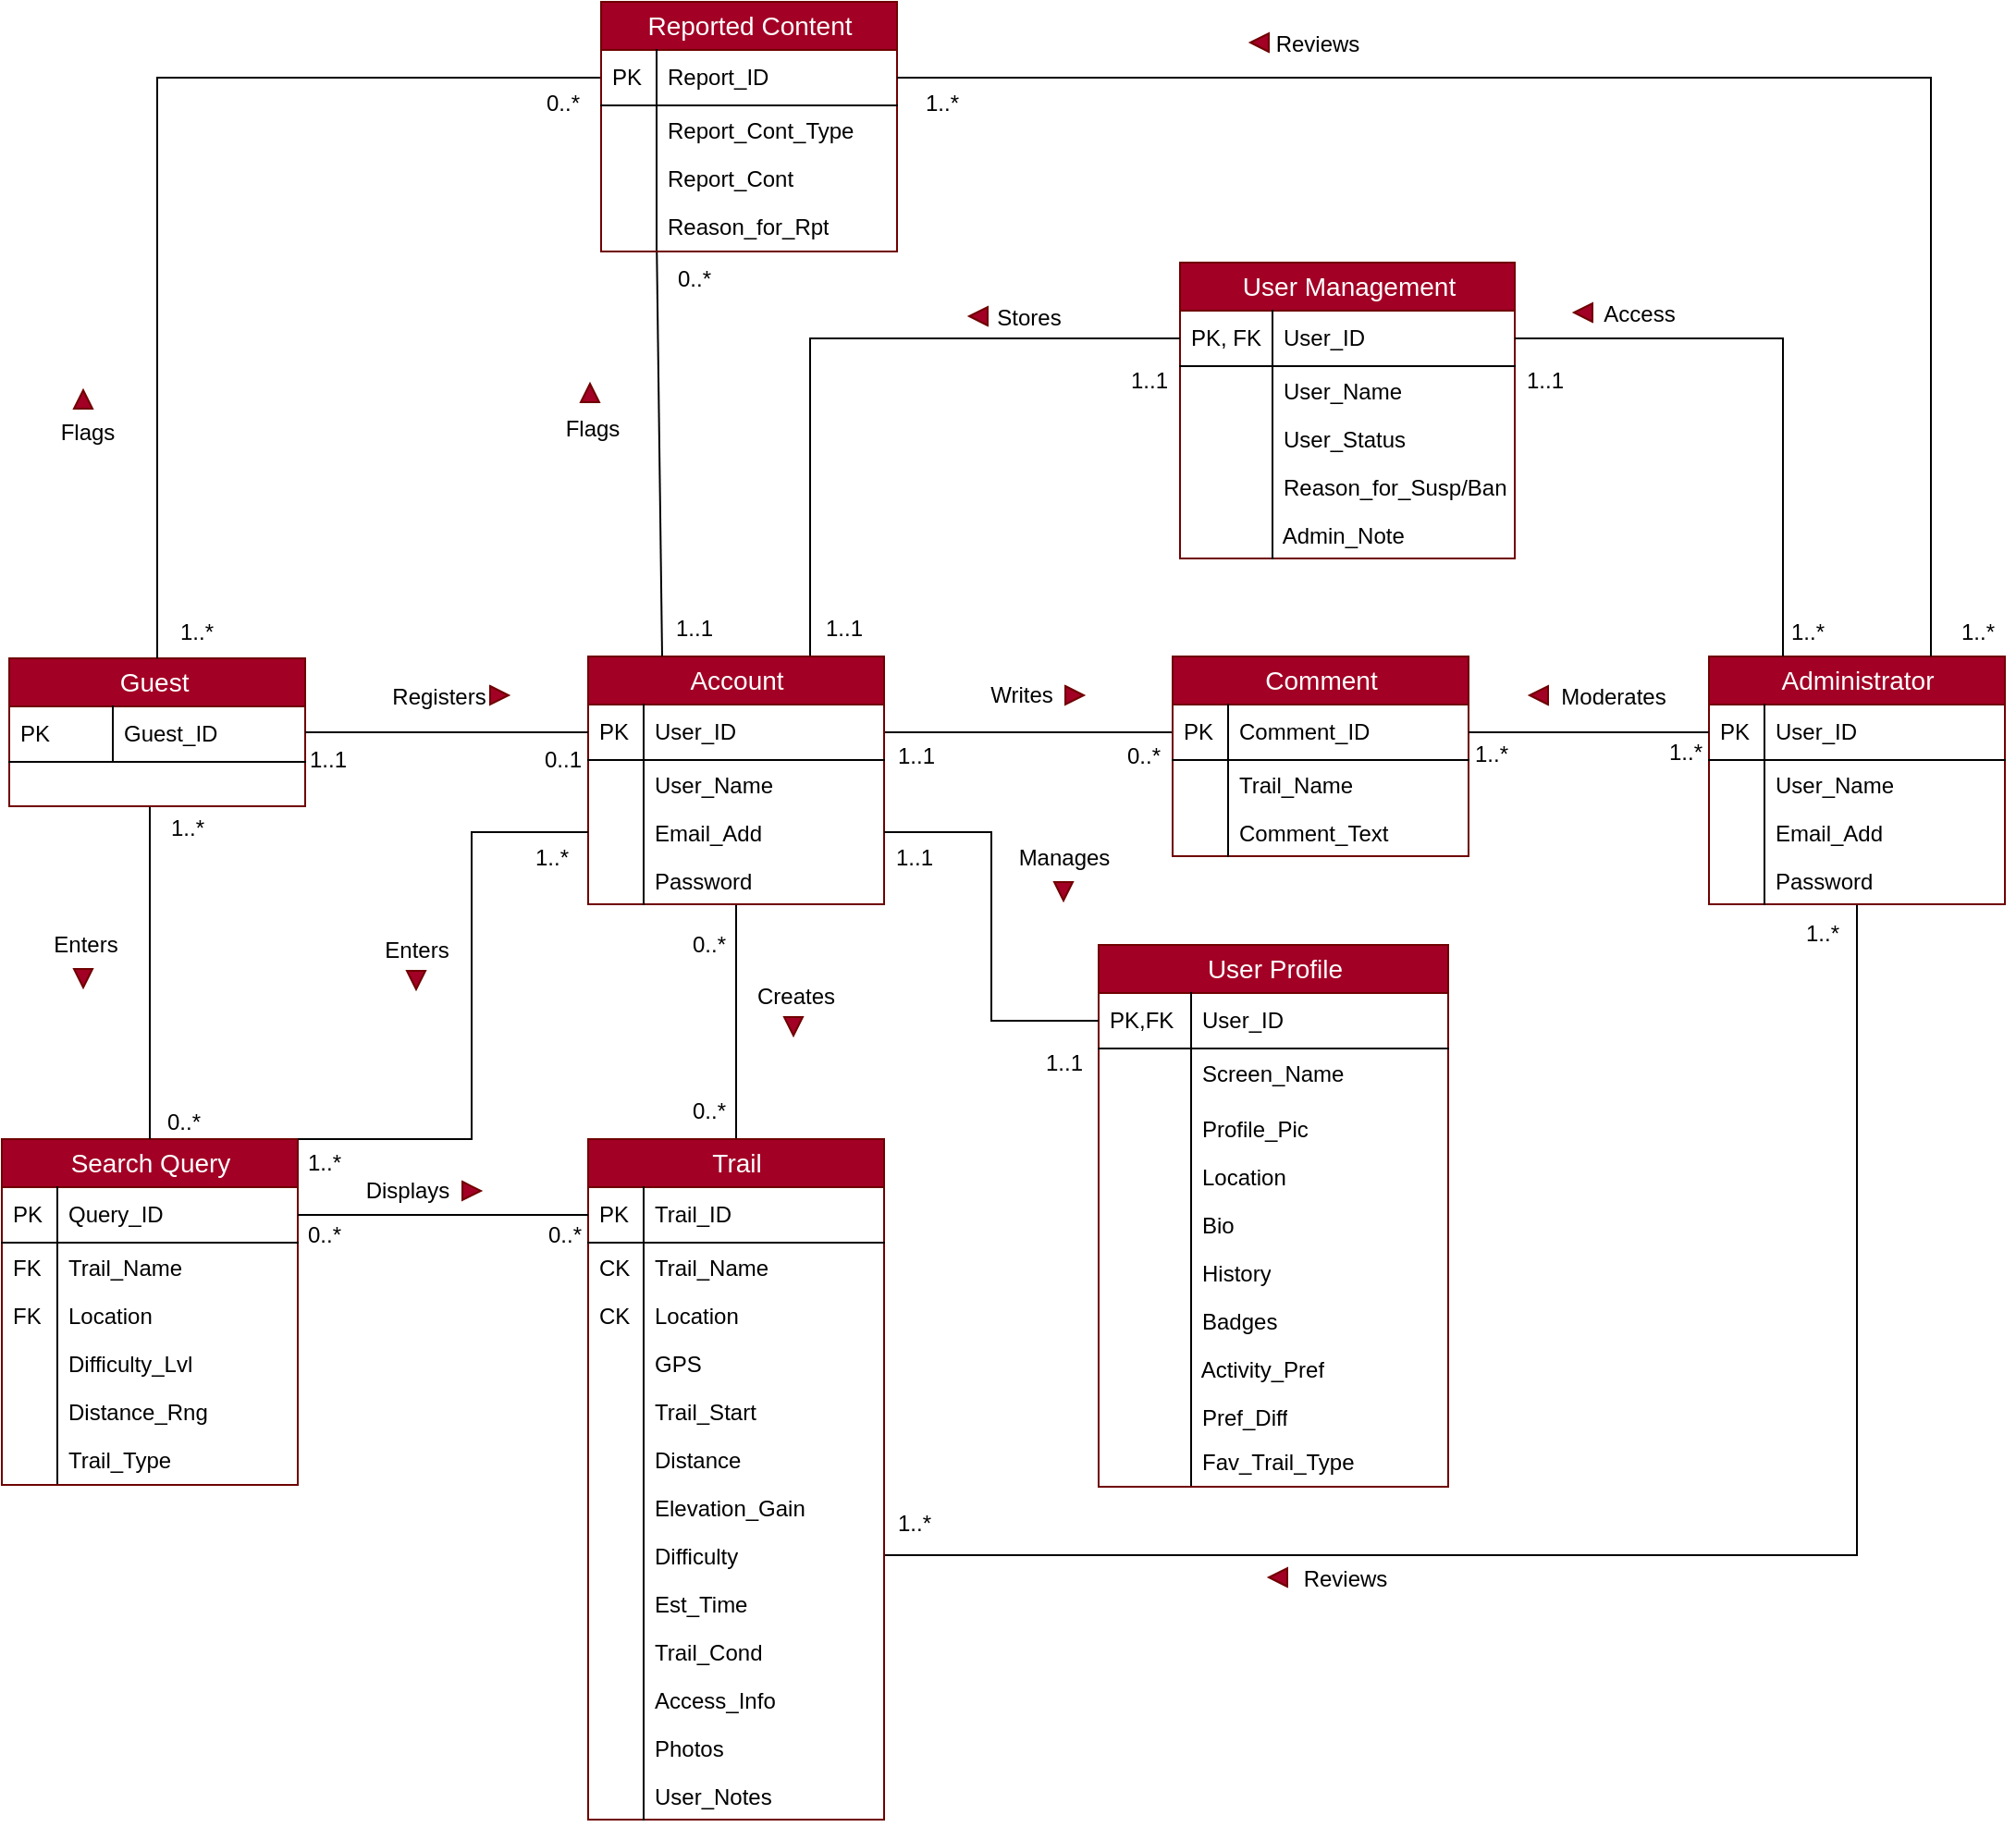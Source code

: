 <mxfile version="26.1.3">
  <diagram name="Page-1" id="e56a1550-8fbb-45ad-956c-1786394a9013">
    <mxGraphModel dx="2234" dy="1544" grid="1" gridSize="10" guides="1" tooltips="1" connect="1" arrows="1" fold="1" page="0" pageScale="0.3" pageWidth="1169" pageHeight="827" background="#ffffff" math="0" shadow="0">
      <root>
        <mxCell id="0" />
        <mxCell id="1" parent="0" />
        <mxCell id="2e49270ec7c68f3f-8" value="User Management" style="swimlane;html=1;fontStyle=0;childLayout=stackLayout;horizontal=1;startSize=26;fillColor=#a20025;horizontalStack=0;resizeParent=1;resizeLast=0;collapsible=1;marginBottom=0;swimlaneFillColor=#ffffff;align=center;rounded=0;shadow=0;comic=0;labelBackgroundColor=none;strokeWidth=1;fontFamily=Arial;fontSize=14;swimlaneLine=1;fontColor=#ffffff;strokeColor=#6F0000;" parent="1" vertex="1">
          <mxGeometry x="-67" y="-479" width="181" height="160" as="geometry" />
        </mxCell>
        <mxCell id="2e49270ec7c68f3f-9" value="&amp;nbsp; &amp;nbsp; &amp;nbsp; User_ID" style="shape=partialRectangle;top=0;left=0;right=0;bottom=1;html=1;align=left;verticalAlign=middle;fillColor=none;spacingLeft=34;spacingRight=4;whiteSpace=wrap;overflow=hidden;rotatable=0;points=[[0,0.5],[1,0.5]];portConstraint=eastwest;dropTarget=0;fontFamily=Arial;" parent="2e49270ec7c68f3f-8" vertex="1">
          <mxGeometry y="26" width="181" height="30" as="geometry" />
        </mxCell>
        <mxCell id="2e49270ec7c68f3f-10" value="PK, FK" style="shape=partialRectangle;top=0;left=0;bottom=0;html=1;fillColor=none;align=left;verticalAlign=middle;spacingLeft=4;spacingRight=4;whiteSpace=wrap;overflow=hidden;rotatable=0;points=[];portConstraint=eastwest;part=1;fontFamily=Arial;" parent="2e49270ec7c68f3f-9" vertex="1" connectable="0">
          <mxGeometry width="50" height="30" as="geometry" />
        </mxCell>
        <mxCell id="2e49270ec7c68f3f-11" value="&amp;nbsp; &amp;nbsp; &amp;nbsp; User_Name" style="shape=partialRectangle;top=0;left=0;right=0;bottom=0;html=1;align=left;verticalAlign=top;fillColor=none;spacingLeft=34;spacingRight=4;whiteSpace=wrap;overflow=hidden;rotatable=0;points=[[0,0.5],[1,0.5]];portConstraint=eastwest;dropTarget=0;fontFamily=Arial;" parent="2e49270ec7c68f3f-8" vertex="1">
          <mxGeometry y="56" width="181" height="26" as="geometry" />
        </mxCell>
        <mxCell id="2e49270ec7c68f3f-12" value="" style="shape=partialRectangle;top=0;left=0;bottom=0;html=1;fillColor=none;align=left;verticalAlign=top;spacingLeft=4;spacingRight=4;whiteSpace=wrap;overflow=hidden;rotatable=0;points=[];portConstraint=eastwest;part=1;fontFamily=Arial;" parent="2e49270ec7c68f3f-11" vertex="1" connectable="0">
          <mxGeometry width="50" height="26" as="geometry" />
        </mxCell>
        <mxCell id="2e49270ec7c68f3f-13" value="&amp;nbsp; &amp;nbsp; &amp;nbsp; User_Status" style="shape=partialRectangle;top=0;left=0;right=0;bottom=0;html=1;align=left;verticalAlign=top;fillColor=none;spacingLeft=34;spacingRight=4;whiteSpace=wrap;overflow=hidden;rotatable=0;points=[[0,0.5],[1,0.5]];portConstraint=eastwest;dropTarget=0;fontFamily=Arial;" parent="2e49270ec7c68f3f-8" vertex="1">
          <mxGeometry y="82" width="181" height="26" as="geometry" />
        </mxCell>
        <mxCell id="2e49270ec7c68f3f-14" value="" style="shape=partialRectangle;top=0;left=0;bottom=0;html=1;fillColor=none;align=left;verticalAlign=top;spacingLeft=4;spacingRight=4;whiteSpace=wrap;overflow=hidden;rotatable=0;points=[];portConstraint=eastwest;part=1;fontFamily=Arial;" parent="2e49270ec7c68f3f-13" vertex="1" connectable="0">
          <mxGeometry width="50" height="26" as="geometry" />
        </mxCell>
        <mxCell id="2e49270ec7c68f3f-15" value="&amp;nbsp; &amp;nbsp; &amp;nbsp; Reason_for_Susp/Ban" style="shape=partialRectangle;top=0;left=0;right=0;bottom=0;html=1;align=left;verticalAlign=top;fillColor=none;spacingLeft=34;spacingRight=4;whiteSpace=wrap;overflow=hidden;rotatable=0;points=[[0,0.5],[1,0.5]];portConstraint=eastwest;dropTarget=0;fontFamily=Arial;" parent="2e49270ec7c68f3f-8" vertex="1">
          <mxGeometry y="108" width="181" height="26" as="geometry" />
        </mxCell>
        <mxCell id="2e49270ec7c68f3f-16" value="" style="shape=partialRectangle;top=0;left=0;bottom=0;html=1;fillColor=none;align=left;verticalAlign=top;spacingLeft=4;spacingRight=4;whiteSpace=wrap;overflow=hidden;rotatable=0;points=[];portConstraint=eastwest;part=1;fontFamily=Arial;" parent="2e49270ec7c68f3f-15" vertex="1" connectable="0">
          <mxGeometry width="50" height="26" as="geometry" />
        </mxCell>
        <mxCell id="PaOok8VBSKYj_wz6KmjJ-115" value="&amp;nbsp; &amp;nbsp; &amp;nbsp; Admin_Note" style="shape=partialRectangle;top=0;left=0;right=0;bottom=0;html=1;align=left;verticalAlign=top;fillColor=none;spacingLeft=34;spacingRight=4;whiteSpace=wrap;overflow=hidden;rotatable=0;points=[[0,0.5],[1,0.5]];portConstraint=eastwest;dropTarget=0;fontFamily=Arial;" parent="2e49270ec7c68f3f-8" vertex="1">
          <mxGeometry y="134" width="181" height="26" as="geometry" />
        </mxCell>
        <mxCell id="PaOok8VBSKYj_wz6KmjJ-116" value="" style="shape=partialRectangle;top=0;left=0;bottom=0;html=1;fillColor=none;align=left;verticalAlign=top;spacingLeft=4;spacingRight=4;whiteSpace=wrap;overflow=hidden;rotatable=0;points=[];portConstraint=eastwest;part=1;fontFamily=Arial;" parent="PaOok8VBSKYj_wz6KmjJ-115" vertex="1" connectable="0">
          <mxGeometry width="50" height="26" as="geometry" />
        </mxCell>
        <mxCell id="2e49270ec7c68f3f-19" value="User Profile" style="swimlane;html=1;fontStyle=0;childLayout=stackLayout;horizontal=1;startSize=26;fillColor=#a20025;horizontalStack=0;resizeParent=1;resizeLast=0;collapsible=1;marginBottom=0;swimlaneFillColor=#ffffff;align=center;rounded=0;shadow=0;comic=0;labelBackgroundColor=none;strokeWidth=1;fontFamily=Arial;fontSize=14;fontColor=#ffffff;strokeColor=#6F0000;" parent="1" vertex="1">
          <mxGeometry x="-111" y="-110" width="189" height="293" as="geometry" />
        </mxCell>
        <mxCell id="2e49270ec7c68f3f-20" value="&amp;nbsp; &amp;nbsp; &amp;nbsp; User_ID" style="shape=partialRectangle;top=0;left=0;right=0;bottom=1;html=1;align=left;verticalAlign=middle;fillColor=none;spacingLeft=34;spacingRight=4;whiteSpace=wrap;overflow=hidden;rotatable=0;points=[[0,0.5],[1,0.5]];portConstraint=eastwest;dropTarget=0;fontFamily=Arial;" parent="2e49270ec7c68f3f-19" vertex="1">
          <mxGeometry y="26" width="189" height="30" as="geometry" />
        </mxCell>
        <mxCell id="2e49270ec7c68f3f-21" value="PK,FK" style="shape=partialRectangle;top=0;left=0;bottom=0;html=1;fillColor=none;align=left;verticalAlign=middle;spacingLeft=4;spacingRight=4;whiteSpace=wrap;overflow=hidden;rotatable=0;points=[];portConstraint=eastwest;part=1;fontFamily=Arial;" parent="2e49270ec7c68f3f-20" vertex="1" connectable="0">
          <mxGeometry width="50" height="30" as="geometry" />
        </mxCell>
        <mxCell id="2e49270ec7c68f3f-22" value="&amp;nbsp; &amp;nbsp; &amp;nbsp; Screen_Name" style="shape=partialRectangle;top=0;left=0;right=0;bottom=0;html=1;align=left;verticalAlign=top;fillColor=none;spacingLeft=34;spacingRight=4;whiteSpace=wrap;overflow=hidden;rotatable=0;points=[[0,0.5],[1,0.5]];portConstraint=eastwest;dropTarget=0;fontFamily=Arial;" parent="2e49270ec7c68f3f-19" vertex="1">
          <mxGeometry y="56" width="189" height="30" as="geometry" />
        </mxCell>
        <mxCell id="2e49270ec7c68f3f-23" value="&amp;nbsp; &amp;nbsp; &amp;nbsp; &amp;nbsp; &amp;nbsp; &amp;nbsp;" style="shape=partialRectangle;top=0;left=0;bottom=0;html=1;fillColor=none;align=left;verticalAlign=top;spacingLeft=4;spacingRight=4;whiteSpace=wrap;overflow=hidden;rotatable=0;points=[];portConstraint=eastwest;part=1;fontFamily=Arial;" parent="2e49270ec7c68f3f-22" vertex="1" connectable="0">
          <mxGeometry width="50" height="30" as="geometry" />
        </mxCell>
        <mxCell id="2e49270ec7c68f3f-24" value="&amp;nbsp; &amp;nbsp; &amp;nbsp; Profile_Pic" style="shape=partialRectangle;top=0;left=0;right=0;bottom=0;html=1;align=left;verticalAlign=top;fillColor=none;spacingLeft=34;spacingRight=4;whiteSpace=wrap;overflow=hidden;rotatable=0;points=[[0,0.5],[1,0.5]];portConstraint=eastwest;dropTarget=0;fontFamily=Arial;" parent="2e49270ec7c68f3f-19" vertex="1">
          <mxGeometry y="86" width="189" height="26" as="geometry" />
        </mxCell>
        <mxCell id="2e49270ec7c68f3f-25" value="" style="shape=partialRectangle;top=0;left=0;bottom=0;html=1;fillColor=none;align=left;verticalAlign=top;spacingLeft=4;spacingRight=4;whiteSpace=wrap;overflow=hidden;rotatable=0;points=[];portConstraint=eastwest;part=1;fontFamily=Arial;" parent="2e49270ec7c68f3f-24" vertex="1" connectable="0">
          <mxGeometry width="50" height="26" as="geometry" />
        </mxCell>
        <mxCell id="2e49270ec7c68f3f-26" value="&amp;nbsp; &amp;nbsp; &amp;nbsp; Location&lt;br&gt;&lt;br&gt;Bio&lt;div&gt;&lt;br&gt;&lt;/div&gt;" style="shape=partialRectangle;top=0;left=0;right=0;bottom=0;html=1;align=left;verticalAlign=top;fillColor=none;spacingLeft=34;spacingRight=4;whiteSpace=wrap;overflow=hidden;rotatable=0;points=[[0,0.5],[1,0.5]];portConstraint=eastwest;dropTarget=0;fontFamily=Arial;" parent="2e49270ec7c68f3f-19" vertex="1">
          <mxGeometry y="112" width="189" height="26" as="geometry" />
        </mxCell>
        <mxCell id="2e49270ec7c68f3f-27" value="" style="shape=partialRectangle;top=0;left=0;bottom=0;html=1;fillColor=none;align=left;verticalAlign=top;spacingLeft=4;spacingRight=4;whiteSpace=wrap;overflow=hidden;rotatable=0;points=[];portConstraint=eastwest;part=1;fontFamily=Arial;" parent="2e49270ec7c68f3f-26" vertex="1" connectable="0">
          <mxGeometry width="50" height="26" as="geometry" />
        </mxCell>
        <mxCell id="PaOok8VBSKYj_wz6KmjJ-15" value="&amp;nbsp; &amp;nbsp; &amp;nbsp; Bio" style="shape=partialRectangle;top=0;left=0;right=0;bottom=0;html=1;align=left;verticalAlign=top;fillColor=none;spacingLeft=34;spacingRight=4;whiteSpace=wrap;overflow=hidden;rotatable=0;points=[[0,0.5],[1,0.5]];portConstraint=eastwest;dropTarget=0;fontFamily=Arial;" parent="2e49270ec7c68f3f-19" vertex="1">
          <mxGeometry y="138" width="189" height="26" as="geometry" />
        </mxCell>
        <mxCell id="PaOok8VBSKYj_wz6KmjJ-16" value="" style="shape=partialRectangle;top=0;left=0;bottom=0;html=1;fillColor=none;align=left;verticalAlign=top;spacingLeft=4;spacingRight=4;whiteSpace=wrap;overflow=hidden;rotatable=0;points=[];portConstraint=eastwest;part=1;fontFamily=Arial;" parent="PaOok8VBSKYj_wz6KmjJ-15" vertex="1" connectable="0">
          <mxGeometry width="50" height="26" as="geometry" />
        </mxCell>
        <mxCell id="LYaEAHLCT16ZSthIphpw-3" value="&amp;nbsp; &amp;nbsp; &amp;nbsp; History" style="shape=partialRectangle;top=0;left=0;right=0;bottom=0;html=1;align=left;verticalAlign=top;fillColor=none;spacingLeft=34;spacingRight=4;whiteSpace=wrap;overflow=hidden;rotatable=0;points=[[0,0.5],[1,0.5]];portConstraint=eastwest;dropTarget=0;fontFamily=Arial;" vertex="1" parent="2e49270ec7c68f3f-19">
          <mxGeometry y="164" width="189" height="26" as="geometry" />
        </mxCell>
        <mxCell id="LYaEAHLCT16ZSthIphpw-4" value="" style="shape=partialRectangle;top=0;left=0;bottom=0;html=1;fillColor=none;align=left;verticalAlign=top;spacingLeft=4;spacingRight=4;whiteSpace=wrap;overflow=hidden;rotatable=0;points=[];portConstraint=eastwest;part=1;fontFamily=Arial;" vertex="1" connectable="0" parent="LYaEAHLCT16ZSthIphpw-3">
          <mxGeometry width="50" height="26" as="geometry" />
        </mxCell>
        <mxCell id="LYaEAHLCT16ZSthIphpw-5" value="&amp;nbsp; &amp;nbsp; &amp;nbsp; Badges" style="shape=partialRectangle;top=0;left=0;right=0;bottom=0;html=1;align=left;verticalAlign=top;fillColor=none;spacingLeft=34;spacingRight=4;whiteSpace=wrap;overflow=hidden;rotatable=0;points=[[0,0.5],[1,0.5]];portConstraint=eastwest;dropTarget=0;fontFamily=Arial;" vertex="1" parent="2e49270ec7c68f3f-19">
          <mxGeometry y="190" width="189" height="26" as="geometry" />
        </mxCell>
        <mxCell id="LYaEAHLCT16ZSthIphpw-6" value="" style="shape=partialRectangle;top=0;left=0;bottom=0;html=1;fillColor=none;align=left;verticalAlign=top;spacingLeft=4;spacingRight=4;whiteSpace=wrap;overflow=hidden;rotatable=0;points=[];portConstraint=eastwest;part=1;fontFamily=Arial;" vertex="1" connectable="0" parent="LYaEAHLCT16ZSthIphpw-5">
          <mxGeometry width="50" height="26" as="geometry" />
        </mxCell>
        <mxCell id="PaOok8VBSKYj_wz6KmjJ-13" value="&amp;nbsp; &amp;nbsp; &amp;nbsp; Activity_Pref" style="shape=partialRectangle;top=0;left=0;right=0;bottom=0;html=1;align=left;verticalAlign=top;fillColor=none;spacingLeft=34;spacingRight=4;whiteSpace=wrap;overflow=hidden;rotatable=0;points=[[0,0.5],[1,0.5]];portConstraint=eastwest;dropTarget=0;fontFamily=Arial;" parent="2e49270ec7c68f3f-19" vertex="1">
          <mxGeometry y="216" width="189" height="26" as="geometry" />
        </mxCell>
        <mxCell id="PaOok8VBSKYj_wz6KmjJ-14" value="" style="shape=partialRectangle;top=0;left=0;bottom=0;html=1;fillColor=none;align=left;verticalAlign=top;spacingLeft=4;spacingRight=4;whiteSpace=wrap;overflow=hidden;rotatable=0;points=[];portConstraint=eastwest;part=1;fontFamily=Arial;" parent="PaOok8VBSKYj_wz6KmjJ-13" vertex="1" connectable="0">
          <mxGeometry width="50" height="26" as="geometry" />
        </mxCell>
        <mxCell id="PaOok8VBSKYj_wz6KmjJ-11" value="&amp;nbsp; &amp;nbsp; &amp;nbsp; Pref_Diff" style="shape=partialRectangle;top=0;left=0;right=0;bottom=0;html=1;align=left;verticalAlign=top;fillColor=none;spacingLeft=34;spacingRight=4;whiteSpace=wrap;overflow=hidden;rotatable=0;points=[[0,0.5],[1,0.5]];portConstraint=eastwest;dropTarget=0;fontFamily=Arial;" parent="2e49270ec7c68f3f-19" vertex="1">
          <mxGeometry y="242" width="189" height="24" as="geometry" />
        </mxCell>
        <mxCell id="PaOok8VBSKYj_wz6KmjJ-12" value="" style="shape=partialRectangle;top=0;left=0;bottom=0;html=1;fillColor=none;align=left;verticalAlign=top;spacingLeft=4;spacingRight=4;whiteSpace=wrap;overflow=hidden;rotatable=0;points=[];portConstraint=eastwest;part=1;fontFamily=Arial;" parent="PaOok8VBSKYj_wz6KmjJ-11" vertex="1" connectable="0">
          <mxGeometry width="50" height="24" as="geometry" />
        </mxCell>
        <mxCell id="PaOok8VBSKYj_wz6KmjJ-160" value="&amp;nbsp; &amp;nbsp; &amp;nbsp; Fav_Trail_Type" style="shape=partialRectangle;top=0;left=0;right=0;bottom=0;html=1;align=left;verticalAlign=top;fillColor=none;spacingLeft=34;spacingRight=4;whiteSpace=wrap;overflow=hidden;rotatable=0;points=[[0,0.5],[1,0.5]];portConstraint=eastwest;dropTarget=0;fontFamily=Arial;" parent="2e49270ec7c68f3f-19" vertex="1">
          <mxGeometry y="266" width="189" height="26" as="geometry" />
        </mxCell>
        <mxCell id="PaOok8VBSKYj_wz6KmjJ-161" value="" style="shape=partialRectangle;top=0;left=0;bottom=0;html=1;fillColor=none;align=left;verticalAlign=top;spacingLeft=4;spacingRight=4;whiteSpace=wrap;overflow=hidden;rotatable=0;points=[];portConstraint=eastwest;part=1;fontFamily=Arial;" parent="PaOok8VBSKYj_wz6KmjJ-160" vertex="1" connectable="0">
          <mxGeometry width="50" height="26" as="geometry" />
        </mxCell>
        <mxCell id="nPima0N-fNhRsabJ-1Vt-17" style="edgeStyle=orthogonalEdgeStyle;rounded=0;orthogonalLoop=1;jettySize=auto;html=1;entryX=1;entryY=0.5;entryDx=0;entryDy=0;endArrow=none;startFill=0;fontFamily=Arial;" parent="1" source="2e49270ec7c68f3f-30" target="QsSSWg2rZggAITRj21a8-33" edge="1">
          <mxGeometry relative="1" as="geometry" />
        </mxCell>
        <mxCell id="2e49270ec7c68f3f-30" value="Administrator" style="swimlane;html=1;fontStyle=0;childLayout=stackLayout;horizontal=1;startSize=26;fillColor=#a20025;horizontalStack=0;resizeParent=1;resizeLast=0;collapsible=1;marginBottom=0;swimlaneFillColor=#ffffff;align=center;rounded=0;shadow=0;comic=0;labelBackgroundColor=none;strokeWidth=1;fontFamily=Arial;fontSize=14;fontColor=#ffffff;strokeColor=#6F0000;" parent="1" vertex="1">
          <mxGeometry x="219" y="-266" width="160" height="134" as="geometry" />
        </mxCell>
        <mxCell id="2e49270ec7c68f3f-31" value="User_ID" style="shape=partialRectangle;top=0;left=0;right=0;bottom=1;html=1;align=left;verticalAlign=middle;fillColor=none;spacingLeft=34;spacingRight=4;whiteSpace=wrap;overflow=hidden;rotatable=0;points=[[0,0.5],[1,0.5]];portConstraint=eastwest;dropTarget=0;fontFamily=Arial;" parent="2e49270ec7c68f3f-30" vertex="1">
          <mxGeometry y="26" width="160" height="30" as="geometry" />
        </mxCell>
        <mxCell id="2e49270ec7c68f3f-32" value="PK" style="shape=partialRectangle;top=0;left=0;bottom=0;html=1;fillColor=none;align=left;verticalAlign=middle;spacingLeft=4;spacingRight=4;whiteSpace=wrap;overflow=hidden;rotatable=0;points=[];portConstraint=eastwest;part=1;fontFamily=Arial;" parent="2e49270ec7c68f3f-31" vertex="1" connectable="0">
          <mxGeometry width="30" height="30" as="geometry" />
        </mxCell>
        <mxCell id="2e49270ec7c68f3f-33" value="User_Name" style="shape=partialRectangle;top=0;left=0;right=0;bottom=0;html=1;align=left;verticalAlign=top;fillColor=none;spacingLeft=34;spacingRight=4;whiteSpace=wrap;overflow=hidden;rotatable=0;points=[[0,0.5],[1,0.5]];portConstraint=eastwest;dropTarget=0;fontFamily=Arial;" parent="2e49270ec7c68f3f-30" vertex="1">
          <mxGeometry y="56" width="160" height="26" as="geometry" />
        </mxCell>
        <mxCell id="2e49270ec7c68f3f-34" value="" style="shape=partialRectangle;top=0;left=0;bottom=0;html=1;fillColor=none;align=left;verticalAlign=top;spacingLeft=4;spacingRight=4;whiteSpace=wrap;overflow=hidden;rotatable=0;points=[];portConstraint=eastwest;part=1;fontFamily=Arial;" parent="2e49270ec7c68f3f-33" vertex="1" connectable="0">
          <mxGeometry width="30" height="26" as="geometry" />
        </mxCell>
        <mxCell id="2e49270ec7c68f3f-35" value="Email_Add" style="shape=partialRectangle;top=0;left=0;right=0;bottom=0;html=1;align=left;verticalAlign=top;fillColor=none;spacingLeft=34;spacingRight=4;whiteSpace=wrap;overflow=hidden;rotatable=0;points=[[0,0.5],[1,0.5]];portConstraint=eastwest;dropTarget=0;fontFamily=Arial;" parent="2e49270ec7c68f3f-30" vertex="1">
          <mxGeometry y="82" width="160" height="26" as="geometry" />
        </mxCell>
        <mxCell id="2e49270ec7c68f3f-36" value="" style="shape=partialRectangle;top=0;left=0;bottom=0;html=1;fillColor=none;align=left;verticalAlign=top;spacingLeft=4;spacingRight=4;whiteSpace=wrap;overflow=hidden;rotatable=0;points=[];portConstraint=eastwest;part=1;fontFamily=Arial;" parent="2e49270ec7c68f3f-35" vertex="1" connectable="0">
          <mxGeometry width="30" height="26" as="geometry" />
        </mxCell>
        <mxCell id="2e49270ec7c68f3f-37" value="Password" style="shape=partialRectangle;top=0;left=0;right=0;bottom=0;html=1;align=left;verticalAlign=top;fillColor=none;spacingLeft=34;spacingRight=4;whiteSpace=wrap;overflow=hidden;rotatable=0;points=[[0,0.5],[1,0.5]];portConstraint=eastwest;dropTarget=0;fontFamily=Arial;" parent="2e49270ec7c68f3f-30" vertex="1">
          <mxGeometry y="108" width="160" height="26" as="geometry" />
        </mxCell>
        <mxCell id="2e49270ec7c68f3f-38" value="" style="shape=partialRectangle;top=0;left=0;bottom=0;html=1;fillColor=none;align=left;verticalAlign=top;spacingLeft=4;spacingRight=4;whiteSpace=wrap;overflow=hidden;rotatable=0;points=[];portConstraint=eastwest;part=1;fontFamily=Arial;" parent="2e49270ec7c68f3f-37" vertex="1" connectable="0">
          <mxGeometry width="30" height="26" as="geometry" />
        </mxCell>
        <mxCell id="Us2M2ySIcbiunoSymoKX-6" style="edgeStyle=none;rounded=0;orthogonalLoop=1;jettySize=auto;html=1;entryX=0.5;entryY=0;entryDx=0;entryDy=0;endArrow=none;startFill=0;fontFamily=Arial;" parent="1" source="2e49270ec7c68f3f-80" target="QsSSWg2rZggAITRj21a8-18" edge="1">
          <mxGeometry relative="1" as="geometry" />
        </mxCell>
        <mxCell id="Us2M2ySIcbiunoSymoKX-18" style="rounded=0;orthogonalLoop=1;jettySize=auto;html=1;entryX=0;entryY=0.5;entryDx=0;entryDy=0;endArrow=none;startFill=0;exitX=1;exitY=0.5;exitDx=0;exitDy=0;fontFamily=Arial;" parent="1" source="2e49270ec7c68f3f-81" target="QsSSWg2rZggAITRj21a8-8" edge="1">
          <mxGeometry relative="1" as="geometry" />
        </mxCell>
        <mxCell id="Us2M2ySIcbiunoSymoKX-32" style="edgeStyle=orthogonalEdgeStyle;rounded=0;orthogonalLoop=1;jettySize=auto;html=1;entryX=0;entryY=0.5;entryDx=0;entryDy=0;exitX=0.75;exitY=0;exitDx=0;exitDy=0;endArrow=none;endFill=1;startFill=0;fontFamily=Arial;" parent="1" source="2e49270ec7c68f3f-80" target="2e49270ec7c68f3f-9" edge="1">
          <mxGeometry relative="1" as="geometry" />
        </mxCell>
        <mxCell id="2e49270ec7c68f3f-80" value="Account" style="swimlane;html=1;fontStyle=0;childLayout=stackLayout;horizontal=1;startSize=26;fillColor=#a20025;horizontalStack=0;resizeParent=1;resizeLast=0;collapsible=1;marginBottom=0;swimlaneFillColor=#ffffff;align=center;rounded=0;shadow=0;comic=0;labelBackgroundColor=none;strokeWidth=1;fontFamily=Arial;fontSize=14;fontColor=#ffffff;strokeColor=#6F0000;" parent="1" vertex="1">
          <mxGeometry x="-387" y="-266" width="160" height="134" as="geometry" />
        </mxCell>
        <mxCell id="2e49270ec7c68f3f-81" value="User_ID" style="shape=partialRectangle;top=0;left=0;right=0;bottom=1;html=1;align=left;verticalAlign=middle;fillColor=none;spacingLeft=34;spacingRight=4;whiteSpace=wrap;overflow=hidden;rotatable=0;points=[[0,0.5],[1,0.5]];portConstraint=eastwest;dropTarget=0;fontFamily=Arial;" parent="2e49270ec7c68f3f-80" vertex="1">
          <mxGeometry y="26" width="160" height="30" as="geometry" />
        </mxCell>
        <mxCell id="2e49270ec7c68f3f-82" value="PK" style="shape=partialRectangle;top=0;left=0;bottom=0;html=1;fillColor=none;align=left;verticalAlign=middle;spacingLeft=4;spacingRight=4;whiteSpace=wrap;overflow=hidden;rotatable=0;points=[];portConstraint=eastwest;part=1;fontFamily=Arial;" parent="2e49270ec7c68f3f-81" vertex="1" connectable="0">
          <mxGeometry width="30" height="30" as="geometry" />
        </mxCell>
        <mxCell id="2e49270ec7c68f3f-83" value="User_Name" style="shape=partialRectangle;top=0;left=0;right=0;bottom=0;html=1;align=left;verticalAlign=top;fillColor=none;spacingLeft=34;spacingRight=4;whiteSpace=wrap;overflow=hidden;rotatable=0;points=[[0,0.5],[1,0.5]];portConstraint=eastwest;dropTarget=0;fontFamily=Arial;" parent="2e49270ec7c68f3f-80" vertex="1">
          <mxGeometry y="56" width="160" height="26" as="geometry" />
        </mxCell>
        <mxCell id="2e49270ec7c68f3f-84" value="" style="shape=partialRectangle;top=0;left=0;bottom=0;html=1;fillColor=none;align=left;verticalAlign=top;spacingLeft=4;spacingRight=4;whiteSpace=wrap;overflow=hidden;rotatable=0;points=[];portConstraint=eastwest;part=1;fontFamily=Arial;" parent="2e49270ec7c68f3f-83" vertex="1" connectable="0">
          <mxGeometry width="30" height="26" as="geometry" />
        </mxCell>
        <mxCell id="2e49270ec7c68f3f-85" value="Email_Add" style="shape=partialRectangle;top=0;left=0;right=0;bottom=0;html=1;align=left;verticalAlign=top;fillColor=none;spacingLeft=34;spacingRight=4;whiteSpace=wrap;overflow=hidden;rotatable=0;points=[[0,0.5],[1,0.5]];portConstraint=eastwest;dropTarget=0;fontFamily=Arial;" parent="2e49270ec7c68f3f-80" vertex="1">
          <mxGeometry y="82" width="160" height="26" as="geometry" />
        </mxCell>
        <mxCell id="2e49270ec7c68f3f-86" value="" style="shape=partialRectangle;top=0;left=0;bottom=0;html=1;fillColor=none;align=left;verticalAlign=top;spacingLeft=4;spacingRight=4;whiteSpace=wrap;overflow=hidden;rotatable=0;points=[];portConstraint=eastwest;part=1;fontFamily=Arial;" parent="2e49270ec7c68f3f-85" vertex="1" connectable="0">
          <mxGeometry width="30" height="26" as="geometry" />
        </mxCell>
        <mxCell id="2e49270ec7c68f3f-87" value="Password" style="shape=partialRectangle;top=0;left=0;right=0;bottom=0;html=1;align=left;verticalAlign=top;fillColor=none;spacingLeft=34;spacingRight=4;whiteSpace=wrap;overflow=hidden;rotatable=0;points=[[0,0.5],[1,0.5]];portConstraint=eastwest;dropTarget=0;fontFamily=Arial;" parent="2e49270ec7c68f3f-80" vertex="1">
          <mxGeometry y="108" width="160" height="26" as="geometry" />
        </mxCell>
        <mxCell id="2e49270ec7c68f3f-88" value="" style="shape=partialRectangle;top=0;left=0;bottom=0;html=1;fillColor=none;align=left;verticalAlign=top;spacingLeft=4;spacingRight=4;whiteSpace=wrap;overflow=hidden;rotatable=0;points=[];portConstraint=eastwest;part=1;fontFamily=Arial;" parent="2e49270ec7c68f3f-87" vertex="1" connectable="0">
          <mxGeometry width="30" height="26" as="geometry" />
        </mxCell>
        <mxCell id="PaOok8VBSKYj_wz6KmjJ-1" value="Guest&amp;nbsp;" style="swimlane;html=1;fontStyle=0;childLayout=stackLayout;horizontal=1;startSize=26;fillColor=#a20025;horizontalStack=0;resizeParent=1;resizeLast=0;collapsible=1;marginBottom=0;swimlaneFillColor=#ffffff;align=center;rounded=0;shadow=0;comic=0;labelBackgroundColor=none;strokeWidth=1;fontFamily=Arial;fontSize=14;fontColor=#ffffff;strokeColor=#6F0000;" parent="1" vertex="1">
          <mxGeometry x="-700" y="-265" width="160" height="80" as="geometry" />
        </mxCell>
        <mxCell id="PaOok8VBSKYj_wz6KmjJ-4" value="Guest_ID" style="shape=partialRectangle;top=0;left=0;right=0;bottom=1;html=1;align=left;verticalAlign=middle;fillColor=none;spacingLeft=60;spacingRight=4;whiteSpace=wrap;overflow=hidden;rotatable=0;points=[[0,0.5],[1,0.5]];portConstraint=eastwest;dropTarget=0;fontFamily=Arial;" parent="PaOok8VBSKYj_wz6KmjJ-1" vertex="1">
          <mxGeometry y="26" width="160" height="30" as="geometry" />
        </mxCell>
        <mxCell id="PaOok8VBSKYj_wz6KmjJ-5" value="&lt;span style=&quot;font-weight: normal;&quot;&gt;PK&lt;/span&gt;" style="shape=partialRectangle;fontStyle=1;top=0;left=0;bottom=0;html=1;fillColor=none;align=left;verticalAlign=middle;spacingLeft=4;spacingRight=4;whiteSpace=wrap;overflow=hidden;rotatable=0;points=[];portConstraint=eastwest;part=1;fontFamily=Arial;" parent="PaOok8VBSKYj_wz6KmjJ-4" vertex="1" connectable="0">
          <mxGeometry width="56" height="30" as="geometry" />
        </mxCell>
        <mxCell id="PaOok8VBSKYj_wz6KmjJ-74" value="Search Query" style="swimlane;html=1;fontStyle=0;childLayout=stackLayout;horizontal=1;startSize=26;fillColor=#a20025;horizontalStack=0;resizeParent=1;resizeLast=0;collapsible=1;marginBottom=0;swimlaneFillColor=default;align=center;rounded=0;shadow=0;comic=0;labelBackgroundColor=none;strokeWidth=1;fontFamily=Arial;fontSize=14;swimlaneLine=1;fontColor=#ffffff;strokeColor=#6F0000;swimlaneHead=1;swimlaneBody=1;noLabel=0;portConstraintRotation=0;snapToPoint=0;fixDash=0;metaEdit=0;movableLabel=0;glass=0;gradientColor=none;" parent="1" vertex="1">
          <mxGeometry x="-704" y="-5" width="160" height="187" as="geometry" />
        </mxCell>
        <mxCell id="QsSSWg2rZggAITRj21a8-3" value="Query_ID" style="shape=partialRectangle;top=0;left=0;right=0;bottom=1;html=1;align=left;verticalAlign=middle;fillColor=none;spacingLeft=34;spacingRight=4;whiteSpace=wrap;overflow=hidden;rotatable=0;points=[[0,0.5],[1,0.5]];portConstraint=eastwest;dropTarget=0;fontFamily=Arial;" parent="PaOok8VBSKYj_wz6KmjJ-74" vertex="1">
          <mxGeometry y="26" width="160" height="30" as="geometry" />
        </mxCell>
        <mxCell id="QsSSWg2rZggAITRj21a8-4" value="PK" style="shape=partialRectangle;top=0;left=0;bottom=0;html=1;fillColor=none;align=left;verticalAlign=middle;spacingLeft=4;spacingRight=4;whiteSpace=wrap;overflow=hidden;rotatable=0;points=[];portConstraint=eastwest;part=1;fontFamily=Arial;" parent="QsSSWg2rZggAITRj21a8-3" vertex="1" connectable="0">
          <mxGeometry width="30" height="30" as="geometry" />
        </mxCell>
        <mxCell id="PaOok8VBSKYj_wz6KmjJ-77" value="Trail_Name" style="shape=partialRectangle;top=0;left=0;right=0;bottom=0;html=1;align=left;verticalAlign=top;fillColor=none;spacingLeft=34;spacingRight=4;whiteSpace=wrap;overflow=hidden;rotatable=0;points=[[0,0.5],[1,0.5]];portConstraint=eastwest;dropTarget=0;fontFamily=Arial;" parent="PaOok8VBSKYj_wz6KmjJ-74" vertex="1">
          <mxGeometry y="56" width="160" height="26" as="geometry" />
        </mxCell>
        <mxCell id="PaOok8VBSKYj_wz6KmjJ-78" value="FK" style="shape=partialRectangle;top=0;left=0;bottom=0;html=1;fillColor=none;align=left;verticalAlign=top;spacingLeft=4;spacingRight=4;whiteSpace=wrap;overflow=hidden;rotatable=0;points=[];portConstraint=eastwest;part=1;fontFamily=Arial;" parent="PaOok8VBSKYj_wz6KmjJ-77" vertex="1" connectable="0">
          <mxGeometry width="30" height="26" as="geometry" />
        </mxCell>
        <mxCell id="PaOok8VBSKYj_wz6KmjJ-79" value="Location" style="shape=partialRectangle;top=0;left=0;right=0;bottom=0;html=1;align=left;verticalAlign=top;fillColor=none;spacingLeft=34;spacingRight=4;whiteSpace=wrap;overflow=hidden;rotatable=0;points=[[0,0.5],[1,0.5]];portConstraint=eastwest;dropTarget=0;fontFamily=Arial;" parent="PaOok8VBSKYj_wz6KmjJ-74" vertex="1">
          <mxGeometry y="82" width="160" height="26" as="geometry" />
        </mxCell>
        <mxCell id="PaOok8VBSKYj_wz6KmjJ-80" value="FK" style="shape=partialRectangle;top=0;left=0;bottom=0;html=1;fillColor=none;align=left;verticalAlign=top;spacingLeft=4;spacingRight=4;whiteSpace=wrap;overflow=hidden;rotatable=0;points=[];portConstraint=eastwest;part=1;fontFamily=Arial;" parent="PaOok8VBSKYj_wz6KmjJ-79" vertex="1" connectable="0">
          <mxGeometry width="30" height="26" as="geometry" />
        </mxCell>
        <mxCell id="PaOok8VBSKYj_wz6KmjJ-81" value="Difficulty_Lvl" style="shape=partialRectangle;top=0;left=0;right=0;bottom=0;html=1;align=left;verticalAlign=top;fillColor=none;spacingLeft=34;spacingRight=4;whiteSpace=wrap;overflow=hidden;rotatable=0;points=[[0,0.5],[1,0.5]];portConstraint=eastwest;dropTarget=0;fontFamily=Arial;" parent="PaOok8VBSKYj_wz6KmjJ-74" vertex="1">
          <mxGeometry y="108" width="160" height="26" as="geometry" />
        </mxCell>
        <mxCell id="PaOok8VBSKYj_wz6KmjJ-82" value="" style="shape=partialRectangle;top=0;left=0;bottom=0;html=1;fillColor=none;align=left;verticalAlign=top;spacingLeft=4;spacingRight=4;whiteSpace=wrap;overflow=hidden;rotatable=0;points=[];portConstraint=eastwest;part=1;fontFamily=Arial;" parent="PaOok8VBSKYj_wz6KmjJ-81" vertex="1" connectable="0">
          <mxGeometry width="30" height="26" as="geometry" />
        </mxCell>
        <mxCell id="PaOok8VBSKYj_wz6KmjJ-89" value="Distance_Rng" style="shape=partialRectangle;top=0;left=0;right=0;bottom=0;html=1;align=left;verticalAlign=top;fillColor=none;spacingLeft=34;spacingRight=4;whiteSpace=wrap;overflow=hidden;rotatable=0;points=[[0,0.5],[1,0.5]];portConstraint=eastwest;dropTarget=0;fontFamily=Arial;" parent="PaOok8VBSKYj_wz6KmjJ-74" vertex="1">
          <mxGeometry y="134" width="160" height="26" as="geometry" />
        </mxCell>
        <mxCell id="PaOok8VBSKYj_wz6KmjJ-90" value="" style="shape=partialRectangle;top=0;left=0;bottom=0;html=1;fillColor=none;align=left;verticalAlign=top;spacingLeft=4;spacingRight=4;whiteSpace=wrap;overflow=hidden;rotatable=0;points=[];portConstraint=eastwest;part=1;fontFamily=Arial;" parent="PaOok8VBSKYj_wz6KmjJ-89" vertex="1" connectable="0">
          <mxGeometry width="30" height="26" as="geometry" />
        </mxCell>
        <mxCell id="PaOok8VBSKYj_wz6KmjJ-91" value="Trail_Type" style="shape=partialRectangle;top=0;left=0;right=0;bottom=0;html=1;align=left;verticalAlign=top;fillColor=none;spacingLeft=34;spacingRight=4;whiteSpace=wrap;overflow=hidden;rotatable=0;points=[[0,0.5],[1,0.5]];portConstraint=eastwest;dropTarget=0;fontFamily=Arial;" parent="PaOok8VBSKYj_wz6KmjJ-74" vertex="1">
          <mxGeometry y="160" width="160" height="26" as="geometry" />
        </mxCell>
        <mxCell id="PaOok8VBSKYj_wz6KmjJ-92" value="" style="shape=partialRectangle;top=0;left=0;bottom=0;html=1;fillColor=none;align=left;verticalAlign=top;spacingLeft=4;spacingRight=4;whiteSpace=wrap;overflow=hidden;rotatable=0;points=[];portConstraint=eastwest;part=1;fontFamily=Arial;" parent="PaOok8VBSKYj_wz6KmjJ-91" vertex="1" connectable="0">
          <mxGeometry width="30" height="26" as="geometry" />
        </mxCell>
        <mxCell id="PaOok8VBSKYj_wz6KmjJ-122" value="" style="endArrow=none;html=1;rounded=0;fontFamily=Arial;exitX=0;exitY=0.5;exitDx=0;exitDy=0;" parent="1" source="2e49270ec7c68f3f-81" target="PaOok8VBSKYj_wz6KmjJ-1" edge="1">
          <mxGeometry relative="1" as="geometry">
            <mxPoint x="640" y="320" as="sourcePoint" />
            <mxPoint x="800" y="320" as="targetPoint" />
          </mxGeometry>
        </mxCell>
        <mxCell id="PaOok8VBSKYj_wz6KmjJ-124" value="" style="endArrow=none;html=1;rounded=0;entryX=0;entryY=0.5;entryDx=0;entryDy=0;exitX=0.5;exitY=0;exitDx=0;exitDy=0;fontFamily=Arial;edgeStyle=orthogonalEdgeStyle;" parent="1" source="PaOok8VBSKYj_wz6KmjJ-1" target="PaOok8VBSKYj_wz6KmjJ-150" edge="1">
          <mxGeometry relative="1" as="geometry">
            <mxPoint x="260" y="-10" as="sourcePoint" />
            <mxPoint x="440" y="1" as="targetPoint" />
          </mxGeometry>
        </mxCell>
        <mxCell id="nPima0N-fNhRsabJ-1Vt-9" style="rounded=0;orthogonalLoop=1;jettySize=auto;html=1;entryX=0.25;entryY=0;entryDx=0;entryDy=0;endArrow=none;startFill=0;exitX=0.188;exitY=0.923;exitDx=0;exitDy=0;exitPerimeter=0;fontFamily=Arial;" parent="1" source="PaOok8VBSKYj_wz6KmjJ-156" target="2e49270ec7c68f3f-80" edge="1">
          <mxGeometry relative="1" as="geometry">
            <mxPoint x="-354" y="-479.99" as="sourcePoint" />
            <mxPoint x="-348" y="-266" as="targetPoint" />
          </mxGeometry>
        </mxCell>
        <mxCell id="PaOok8VBSKYj_wz6KmjJ-149" value="Reported Content" style="swimlane;html=1;fontStyle=0;childLayout=stackLayout;horizontal=1;startSize=26;fillColor=#a20025;horizontalStack=0;resizeParent=1;resizeLast=0;collapsible=1;marginBottom=0;swimlaneFillColor=#ffffff;align=center;rounded=0;shadow=0;comic=0;labelBackgroundColor=none;strokeWidth=1;fontFamily=Arial;fontSize=14;swimlaneLine=1;fontColor=#ffffff;strokeColor=#6F0000;" parent="1" vertex="1">
          <mxGeometry x="-380" y="-620" width="160" height="135" as="geometry" />
        </mxCell>
        <mxCell id="PaOok8VBSKYj_wz6KmjJ-150" value="Report_ID" style="shape=partialRectangle;top=0;left=0;right=0;bottom=1;html=1;align=left;verticalAlign=middle;fillColor=none;spacingLeft=34;spacingRight=4;whiteSpace=wrap;overflow=hidden;rotatable=0;points=[[0,0.5],[1,0.5]];portConstraint=eastwest;dropTarget=0;fontFamily=Arial;" parent="PaOok8VBSKYj_wz6KmjJ-149" vertex="1">
          <mxGeometry y="26" width="160" height="30" as="geometry" />
        </mxCell>
        <mxCell id="PaOok8VBSKYj_wz6KmjJ-151" value="PK" style="shape=partialRectangle;top=0;left=0;bottom=0;html=1;fillColor=none;align=left;verticalAlign=middle;spacingLeft=4;spacingRight=4;whiteSpace=wrap;overflow=hidden;rotatable=0;points=[];portConstraint=eastwest;part=1;fontFamily=Arial;" parent="PaOok8VBSKYj_wz6KmjJ-150" vertex="1" connectable="0">
          <mxGeometry width="30" height="30" as="geometry" />
        </mxCell>
        <mxCell id="PaOok8VBSKYj_wz6KmjJ-152" value="Report_Cont_Type" style="shape=partialRectangle;top=0;left=0;right=0;bottom=0;html=1;align=left;verticalAlign=top;fillColor=none;spacingLeft=34;spacingRight=4;whiteSpace=wrap;overflow=hidden;rotatable=0;points=[[0,0.5],[1,0.5]];portConstraint=eastwest;dropTarget=0;fontFamily=Arial;" parent="PaOok8VBSKYj_wz6KmjJ-149" vertex="1">
          <mxGeometry y="56" width="160" height="26" as="geometry" />
        </mxCell>
        <mxCell id="PaOok8VBSKYj_wz6KmjJ-153" value="" style="shape=partialRectangle;top=0;left=0;bottom=0;html=1;fillColor=none;align=left;verticalAlign=top;spacingLeft=4;spacingRight=4;whiteSpace=wrap;overflow=hidden;rotatable=0;points=[];portConstraint=eastwest;part=1;fontFamily=Arial;" parent="PaOok8VBSKYj_wz6KmjJ-152" vertex="1" connectable="0">
          <mxGeometry width="30" height="26" as="geometry" />
        </mxCell>
        <mxCell id="PaOok8VBSKYj_wz6KmjJ-154" value="Report_Cont" style="shape=partialRectangle;top=0;left=0;right=0;bottom=0;html=1;align=left;verticalAlign=top;fillColor=none;spacingLeft=34;spacingRight=4;whiteSpace=wrap;overflow=hidden;rotatable=0;points=[[0,0.5],[1,0.5]];portConstraint=eastwest;dropTarget=0;fontFamily=Arial;" parent="PaOok8VBSKYj_wz6KmjJ-149" vertex="1">
          <mxGeometry y="82" width="160" height="26" as="geometry" />
        </mxCell>
        <mxCell id="PaOok8VBSKYj_wz6KmjJ-155" value="" style="shape=partialRectangle;top=0;left=0;bottom=0;html=1;fillColor=none;align=left;verticalAlign=top;spacingLeft=4;spacingRight=4;whiteSpace=wrap;overflow=hidden;rotatable=0;points=[];portConstraint=eastwest;part=1;fontFamily=Arial;" parent="PaOok8VBSKYj_wz6KmjJ-154" vertex="1" connectable="0">
          <mxGeometry width="30" height="26" as="geometry" />
        </mxCell>
        <mxCell id="PaOok8VBSKYj_wz6KmjJ-156" value="Reason_for_Rpt" style="shape=partialRectangle;top=0;left=0;right=0;bottom=0;html=1;align=left;verticalAlign=top;fillColor=none;spacingLeft=34;spacingRight=4;whiteSpace=wrap;overflow=hidden;rotatable=0;points=[[0,0.5],[1,0.5]];portConstraint=eastwest;dropTarget=0;fontFamily=Arial;" parent="PaOok8VBSKYj_wz6KmjJ-149" vertex="1">
          <mxGeometry y="108" width="160" height="26" as="geometry" />
        </mxCell>
        <mxCell id="PaOok8VBSKYj_wz6KmjJ-157" value="" style="shape=partialRectangle;top=0;left=0;bottom=0;html=1;fillColor=none;align=left;verticalAlign=top;spacingLeft=4;spacingRight=4;whiteSpace=wrap;overflow=hidden;rotatable=0;points=[];portConstraint=eastwest;part=1;fontFamily=Arial;" parent="PaOok8VBSKYj_wz6KmjJ-156" vertex="1" connectable="0">
          <mxGeometry width="30" height="26" as="geometry" />
        </mxCell>
        <mxCell id="QsSSWg2rZggAITRj21a8-7" value="Comment" style="swimlane;html=1;fontStyle=0;childLayout=stackLayout;horizontal=1;startSize=26;fillColor=#a20025;horizontalStack=0;resizeParent=1;resizeLast=0;collapsible=1;marginBottom=0;swimlaneFillColor=#ffffff;align=center;rounded=0;shadow=0;comic=0;labelBackgroundColor=none;strokeWidth=1;fontFamily=Arial;fontSize=14;fontColor=#ffffff;strokeColor=#6F0000;" parent="1" vertex="1">
          <mxGeometry x="-71" y="-266" width="160" height="108" as="geometry" />
        </mxCell>
        <mxCell id="QsSSWg2rZggAITRj21a8-8" value="Comment_ID" style="shape=partialRectangle;top=0;left=0;right=0;bottom=1;html=1;align=left;verticalAlign=middle;fillColor=none;spacingLeft=34;spacingRight=4;whiteSpace=wrap;overflow=hidden;rotatable=0;points=[[0,0.5],[1,0.5]];portConstraint=eastwest;dropTarget=0;fontFamily=Arial;" parent="QsSSWg2rZggAITRj21a8-7" vertex="1">
          <mxGeometry y="26" width="160" height="30" as="geometry" />
        </mxCell>
        <mxCell id="QsSSWg2rZggAITRj21a8-9" value="PK" style="shape=partialRectangle;top=0;left=0;bottom=0;html=1;fillColor=none;align=left;verticalAlign=middle;spacingLeft=4;spacingRight=4;whiteSpace=wrap;overflow=hidden;rotatable=0;points=[];portConstraint=eastwest;part=1;fontFamily=Arial;" parent="QsSSWg2rZggAITRj21a8-8" vertex="1" connectable="0">
          <mxGeometry width="30" height="30" as="geometry" />
        </mxCell>
        <mxCell id="QsSSWg2rZggAITRj21a8-10" value="Trail_Name" style="shape=partialRectangle;top=0;left=0;right=0;bottom=0;html=1;align=left;verticalAlign=top;fillColor=none;spacingLeft=34;spacingRight=4;whiteSpace=wrap;overflow=hidden;rotatable=0;points=[[0,0.5],[1,0.5]];portConstraint=eastwest;dropTarget=0;fontFamily=Arial;" parent="QsSSWg2rZggAITRj21a8-7" vertex="1">
          <mxGeometry y="56" width="160" height="26" as="geometry" />
        </mxCell>
        <mxCell id="QsSSWg2rZggAITRj21a8-11" value="" style="shape=partialRectangle;top=0;left=0;bottom=0;html=1;fillColor=none;align=left;verticalAlign=top;spacingLeft=4;spacingRight=4;whiteSpace=wrap;overflow=hidden;rotatable=0;points=[];portConstraint=eastwest;part=1;fontFamily=Arial;" parent="QsSSWg2rZggAITRj21a8-10" vertex="1" connectable="0">
          <mxGeometry width="30" height="26" as="geometry" />
        </mxCell>
        <mxCell id="QsSSWg2rZggAITRj21a8-12" value="Comment_Text" style="shape=partialRectangle;top=0;left=0;right=0;bottom=0;html=1;align=left;verticalAlign=top;fillColor=none;spacingLeft=34;spacingRight=4;whiteSpace=wrap;overflow=hidden;rotatable=0;points=[[0,0.5],[1,0.5]];portConstraint=eastwest;dropTarget=0;fontFamily=Arial;" parent="QsSSWg2rZggAITRj21a8-7" vertex="1">
          <mxGeometry y="82" width="160" height="26" as="geometry" />
        </mxCell>
        <mxCell id="QsSSWg2rZggAITRj21a8-13" value="" style="shape=partialRectangle;top=0;left=0;bottom=0;html=1;fillColor=none;align=left;verticalAlign=top;spacingLeft=4;spacingRight=4;whiteSpace=wrap;overflow=hidden;rotatable=0;points=[];portConstraint=eastwest;part=1;fontFamily=Arial;" parent="QsSSWg2rZggAITRj21a8-12" vertex="1" connectable="0">
          <mxGeometry width="30" height="26" as="geometry" />
        </mxCell>
        <mxCell id="QsSSWg2rZggAITRj21a8-18" value="Trail" style="swimlane;html=1;fontStyle=0;childLayout=stackLayout;horizontal=1;startSize=26;fillColor=#a20025;horizontalStack=0;resizeParent=1;resizeLast=0;collapsible=1;marginBottom=0;swimlaneFillColor=#ffffff;align=center;rounded=0;shadow=0;comic=0;labelBackgroundColor=none;strokeWidth=1;fontFamily=Arial;fontSize=14;fontColor=#ffffff;strokeColor=#6F0000;" parent="1" vertex="1">
          <mxGeometry x="-387" y="-5" width="160" height="368" as="geometry" />
        </mxCell>
        <mxCell id="QsSSWg2rZggAITRj21a8-19" value="Trail_ID" style="shape=partialRectangle;top=0;left=0;right=0;bottom=1;html=1;align=left;verticalAlign=middle;fillColor=none;spacingLeft=34;spacingRight=4;whiteSpace=wrap;overflow=hidden;rotatable=0;points=[[0,0.5],[1,0.5]];portConstraint=eastwest;dropTarget=0;fontFamily=Arial;" parent="QsSSWg2rZggAITRj21a8-18" vertex="1">
          <mxGeometry y="26" width="160" height="30" as="geometry" />
        </mxCell>
        <mxCell id="QsSSWg2rZggAITRj21a8-20" value="PK" style="shape=partialRectangle;top=0;left=0;bottom=0;html=1;fillColor=none;align=left;verticalAlign=middle;spacingLeft=4;spacingRight=4;whiteSpace=wrap;overflow=hidden;rotatable=0;points=[];portConstraint=eastwest;part=1;fontFamily=Arial;" parent="QsSSWg2rZggAITRj21a8-19" vertex="1" connectable="0">
          <mxGeometry width="30" height="30" as="geometry" />
        </mxCell>
        <mxCell id="QsSSWg2rZggAITRj21a8-21" value="Trail_Name" style="shape=partialRectangle;top=0;left=0;right=0;bottom=0;html=1;align=left;verticalAlign=top;fillColor=none;spacingLeft=34;spacingRight=4;whiteSpace=wrap;overflow=hidden;rotatable=0;points=[[0,0.5],[1,0.5]];portConstraint=eastwest;dropTarget=0;fontFamily=Arial;" parent="QsSSWg2rZggAITRj21a8-18" vertex="1">
          <mxGeometry y="56" width="160" height="26" as="geometry" />
        </mxCell>
        <mxCell id="QsSSWg2rZggAITRj21a8-22" value="CK" style="shape=partialRectangle;top=0;left=0;bottom=0;html=1;fillColor=none;align=left;verticalAlign=top;spacingLeft=4;spacingRight=4;whiteSpace=wrap;overflow=hidden;rotatable=0;points=[];portConstraint=eastwest;part=1;fontFamily=Arial;" parent="QsSSWg2rZggAITRj21a8-21" vertex="1" connectable="0">
          <mxGeometry width="30" height="26" as="geometry" />
        </mxCell>
        <mxCell id="QsSSWg2rZggAITRj21a8-23" value="Location" style="shape=partialRectangle;top=0;left=0;right=0;bottom=0;html=1;align=left;verticalAlign=top;fillColor=none;spacingLeft=34;spacingRight=4;whiteSpace=wrap;overflow=hidden;rotatable=0;points=[[0,0.5],[1,0.5]];portConstraint=eastwest;dropTarget=0;fontFamily=Arial;" parent="QsSSWg2rZggAITRj21a8-18" vertex="1">
          <mxGeometry y="82" width="160" height="26" as="geometry" />
        </mxCell>
        <mxCell id="QsSSWg2rZggAITRj21a8-24" value="CK" style="shape=partialRectangle;top=0;left=0;bottom=0;html=1;fillColor=none;align=left;verticalAlign=top;spacingLeft=4;spacingRight=4;whiteSpace=wrap;overflow=hidden;rotatable=0;points=[];portConstraint=eastwest;part=1;fontFamily=Arial;" parent="QsSSWg2rZggAITRj21a8-23" vertex="1" connectable="0">
          <mxGeometry width="30" height="26" as="geometry" />
        </mxCell>
        <mxCell id="QsSSWg2rZggAITRj21a8-25" value="GPS" style="shape=partialRectangle;top=0;left=0;right=0;bottom=0;html=1;align=left;verticalAlign=top;fillColor=none;spacingLeft=34;spacingRight=4;whiteSpace=wrap;overflow=hidden;rotatable=0;points=[[0,0.5],[1,0.5]];portConstraint=eastwest;dropTarget=0;fontFamily=Arial;" parent="QsSSWg2rZggAITRj21a8-18" vertex="1">
          <mxGeometry y="108" width="160" height="26" as="geometry" />
        </mxCell>
        <mxCell id="QsSSWg2rZggAITRj21a8-26" value="" style="shape=partialRectangle;top=0;left=0;bottom=0;html=1;fillColor=none;align=left;verticalAlign=top;spacingLeft=4;spacingRight=4;whiteSpace=wrap;overflow=hidden;rotatable=0;points=[];portConstraint=eastwest;part=1;fontFamily=Arial;" parent="QsSSWg2rZggAITRj21a8-25" vertex="1" connectable="0">
          <mxGeometry width="30" height="26" as="geometry" />
        </mxCell>
        <mxCell id="QsSSWg2rZggAITRj21a8-27" value="Trail_Start" style="shape=partialRectangle;top=0;left=0;right=0;bottom=0;html=1;align=left;verticalAlign=top;fillColor=none;spacingLeft=34;spacingRight=4;whiteSpace=wrap;overflow=hidden;rotatable=0;points=[[0,0.5],[1,0.5]];portConstraint=eastwest;dropTarget=0;fontFamily=Arial;" parent="QsSSWg2rZggAITRj21a8-18" vertex="1">
          <mxGeometry y="134" width="160" height="26" as="geometry" />
        </mxCell>
        <mxCell id="QsSSWg2rZggAITRj21a8-28" value="" style="shape=partialRectangle;top=0;left=0;bottom=0;html=1;fillColor=none;align=left;verticalAlign=top;spacingLeft=4;spacingRight=4;whiteSpace=wrap;overflow=hidden;rotatable=0;points=[];portConstraint=eastwest;part=1;fontFamily=Arial;" parent="QsSSWg2rZggAITRj21a8-27" vertex="1" connectable="0">
          <mxGeometry width="30" height="26" as="geometry" />
        </mxCell>
        <mxCell id="QsSSWg2rZggAITRj21a8-29" value="Distance" style="shape=partialRectangle;top=0;left=0;right=0;bottom=0;html=1;align=left;verticalAlign=top;fillColor=none;spacingLeft=34;spacingRight=4;whiteSpace=wrap;overflow=hidden;rotatable=0;points=[[0,0.5],[1,0.5]];portConstraint=eastwest;dropTarget=0;fontFamily=Arial;" parent="QsSSWg2rZggAITRj21a8-18" vertex="1">
          <mxGeometry y="160" width="160" height="26" as="geometry" />
        </mxCell>
        <mxCell id="QsSSWg2rZggAITRj21a8-30" value="" style="shape=partialRectangle;top=0;left=0;bottom=0;html=1;fillColor=none;align=left;verticalAlign=top;spacingLeft=4;spacingRight=4;whiteSpace=wrap;overflow=hidden;rotatable=0;points=[];portConstraint=eastwest;part=1;fontFamily=Arial;" parent="QsSSWg2rZggAITRj21a8-29" vertex="1" connectable="0">
          <mxGeometry width="30" height="26" as="geometry" />
        </mxCell>
        <mxCell id="QsSSWg2rZggAITRj21a8-31" value="Elevation_Gain" style="shape=partialRectangle;top=0;left=0;right=0;bottom=0;html=1;align=left;verticalAlign=top;fillColor=none;spacingLeft=34;spacingRight=4;whiteSpace=wrap;overflow=hidden;rotatable=0;points=[[0,0.5],[1,0.5]];portConstraint=eastwest;dropTarget=0;fontFamily=Arial;" parent="QsSSWg2rZggAITRj21a8-18" vertex="1">
          <mxGeometry y="186" width="160" height="26" as="geometry" />
        </mxCell>
        <mxCell id="QsSSWg2rZggAITRj21a8-32" value="" style="shape=partialRectangle;top=0;left=0;bottom=0;html=1;fillColor=none;align=left;verticalAlign=top;spacingLeft=4;spacingRight=4;whiteSpace=wrap;overflow=hidden;rotatable=0;points=[];portConstraint=eastwest;part=1;fontFamily=Arial;" parent="QsSSWg2rZggAITRj21a8-31" vertex="1" connectable="0">
          <mxGeometry width="30" height="26" as="geometry" />
        </mxCell>
        <mxCell id="QsSSWg2rZggAITRj21a8-33" value="Difficulty" style="shape=partialRectangle;top=0;left=0;right=0;bottom=0;html=1;align=left;verticalAlign=top;fillColor=none;spacingLeft=34;spacingRight=4;whiteSpace=wrap;overflow=hidden;rotatable=0;points=[[0,0.5],[1,0.5]];portConstraint=eastwest;dropTarget=0;fontFamily=Arial;" parent="QsSSWg2rZggAITRj21a8-18" vertex="1">
          <mxGeometry y="212" width="160" height="26" as="geometry" />
        </mxCell>
        <mxCell id="QsSSWg2rZggAITRj21a8-34" value="" style="shape=partialRectangle;top=0;left=0;bottom=0;html=1;fillColor=none;align=left;verticalAlign=top;spacingLeft=4;spacingRight=4;whiteSpace=wrap;overflow=hidden;rotatable=0;points=[];portConstraint=eastwest;part=1;fontFamily=Arial;" parent="QsSSWg2rZggAITRj21a8-33" vertex="1" connectable="0">
          <mxGeometry width="30" height="26" as="geometry" />
        </mxCell>
        <mxCell id="QsSSWg2rZggAITRj21a8-35" value="Est_Time" style="shape=partialRectangle;top=0;left=0;right=0;bottom=0;html=1;align=left;verticalAlign=top;fillColor=none;spacingLeft=34;spacingRight=4;whiteSpace=wrap;overflow=hidden;rotatable=0;points=[[0,0.5],[1,0.5]];portConstraint=eastwest;dropTarget=0;fontFamily=Arial;" parent="QsSSWg2rZggAITRj21a8-18" vertex="1">
          <mxGeometry y="238" width="160" height="26" as="geometry" />
        </mxCell>
        <mxCell id="QsSSWg2rZggAITRj21a8-36" value="" style="shape=partialRectangle;top=0;left=0;bottom=0;html=1;fillColor=none;align=left;verticalAlign=top;spacingLeft=4;spacingRight=4;whiteSpace=wrap;overflow=hidden;rotatable=0;points=[];portConstraint=eastwest;part=1;fontFamily=Arial;" parent="QsSSWg2rZggAITRj21a8-35" vertex="1" connectable="0">
          <mxGeometry width="30" height="26" as="geometry" />
        </mxCell>
        <mxCell id="QsSSWg2rZggAITRj21a8-37" value="Trail_Cond" style="shape=partialRectangle;top=0;left=0;right=0;bottom=0;html=1;align=left;verticalAlign=top;fillColor=none;spacingLeft=34;spacingRight=4;whiteSpace=wrap;overflow=hidden;rotatable=0;points=[[0,0.5],[1,0.5]];portConstraint=eastwest;dropTarget=0;fontFamily=Arial;" parent="QsSSWg2rZggAITRj21a8-18" vertex="1">
          <mxGeometry y="264" width="160" height="26" as="geometry" />
        </mxCell>
        <mxCell id="QsSSWg2rZggAITRj21a8-38" value="" style="shape=partialRectangle;top=0;left=0;bottom=0;html=1;fillColor=none;align=left;verticalAlign=top;spacingLeft=4;spacingRight=4;whiteSpace=wrap;overflow=hidden;rotatable=0;points=[];portConstraint=eastwest;part=1;fontFamily=Arial;" parent="QsSSWg2rZggAITRj21a8-37" vertex="1" connectable="0">
          <mxGeometry width="30" height="26" as="geometry" />
        </mxCell>
        <mxCell id="QsSSWg2rZggAITRj21a8-39" value="Access_Info" style="shape=partialRectangle;top=0;left=0;right=0;bottom=0;html=1;align=left;verticalAlign=top;fillColor=none;spacingLeft=34;spacingRight=4;whiteSpace=wrap;overflow=hidden;rotatable=0;points=[[0,0.5],[1,0.5]];portConstraint=eastwest;dropTarget=0;fontFamily=Arial;" parent="QsSSWg2rZggAITRj21a8-18" vertex="1">
          <mxGeometry y="290" width="160" height="26" as="geometry" />
        </mxCell>
        <mxCell id="QsSSWg2rZggAITRj21a8-40" value="" style="shape=partialRectangle;top=0;left=0;bottom=0;html=1;fillColor=none;align=left;verticalAlign=top;spacingLeft=4;spacingRight=4;whiteSpace=wrap;overflow=hidden;rotatable=0;points=[];portConstraint=eastwest;part=1;fontFamily=Arial;" parent="QsSSWg2rZggAITRj21a8-39" vertex="1" connectable="0">
          <mxGeometry width="30" height="26" as="geometry" />
        </mxCell>
        <mxCell id="QsSSWg2rZggAITRj21a8-41" value="Photos" style="shape=partialRectangle;top=0;left=0;right=0;bottom=0;html=1;align=left;verticalAlign=top;fillColor=none;spacingLeft=34;spacingRight=4;whiteSpace=wrap;overflow=hidden;rotatable=0;points=[[0,0.5],[1,0.5]];portConstraint=eastwest;dropTarget=0;fontFamily=Arial;" parent="QsSSWg2rZggAITRj21a8-18" vertex="1">
          <mxGeometry y="316" width="160" height="26" as="geometry" />
        </mxCell>
        <mxCell id="QsSSWg2rZggAITRj21a8-42" value="" style="shape=partialRectangle;top=0;left=0;bottom=0;html=1;fillColor=none;align=left;verticalAlign=top;spacingLeft=4;spacingRight=4;whiteSpace=wrap;overflow=hidden;rotatable=0;points=[];portConstraint=eastwest;part=1;fontFamily=Arial;" parent="QsSSWg2rZggAITRj21a8-41" vertex="1" connectable="0">
          <mxGeometry width="30" height="26" as="geometry" />
        </mxCell>
        <mxCell id="QsSSWg2rZggAITRj21a8-43" value="User_Notes" style="shape=partialRectangle;top=0;left=0;right=0;bottom=0;html=1;align=left;verticalAlign=top;fillColor=none;spacingLeft=34;spacingRight=4;whiteSpace=wrap;overflow=hidden;rotatable=0;points=[[0,0.5],[1,0.5]];portConstraint=eastwest;dropTarget=0;fontFamily=Arial;" parent="QsSSWg2rZggAITRj21a8-18" vertex="1">
          <mxGeometry y="342" width="160" height="26" as="geometry" />
        </mxCell>
        <mxCell id="QsSSWg2rZggAITRj21a8-44" value="" style="shape=partialRectangle;top=0;left=0;bottom=0;html=1;fillColor=none;align=left;verticalAlign=top;spacingLeft=4;spacingRight=4;whiteSpace=wrap;overflow=hidden;rotatable=0;points=[];portConstraint=eastwest;part=1;fontFamily=Arial;" parent="QsSSWg2rZggAITRj21a8-43" vertex="1" connectable="0">
          <mxGeometry width="30" height="26" as="geometry" />
        </mxCell>
        <mxCell id="Us2M2ySIcbiunoSymoKX-5" style="rounded=0;orthogonalLoop=1;jettySize=auto;html=1;entryX=0.475;entryY=1.021;entryDx=0;entryDy=0;entryPerimeter=0;endArrow=none;startFill=0;fontFamily=Arial;" parent="1" source="PaOok8VBSKYj_wz6KmjJ-74" edge="1">
          <mxGeometry relative="1" as="geometry">
            <mxPoint x="-624.0" y="-184.496" as="targetPoint" />
          </mxGeometry>
        </mxCell>
        <mxCell id="Us2M2ySIcbiunoSymoKX-19" style="rounded=0;orthogonalLoop=1;jettySize=auto;html=1;entryX=0;entryY=0.5;entryDx=0;entryDy=0;endArrow=none;startFill=0;exitX=1;exitY=0.5;exitDx=0;exitDy=0;fontFamily=Arial;" parent="1" source="QsSSWg2rZggAITRj21a8-8" target="2e49270ec7c68f3f-31" edge="1">
          <mxGeometry relative="1" as="geometry" />
        </mxCell>
        <mxCell id="Us2M2ySIcbiunoSymoKX-20" style="edgeStyle=orthogonalEdgeStyle;rounded=0;orthogonalLoop=1;jettySize=auto;html=1;entryX=0.75;entryY=0;entryDx=0;entryDy=0;endArrow=none;startFill=0;fontFamily=Arial;" parent="1" source="PaOok8VBSKYj_wz6KmjJ-150" target="2e49270ec7c68f3f-30" edge="1">
          <mxGeometry relative="1" as="geometry" />
        </mxCell>
        <mxCell id="Us2M2ySIcbiunoSymoKX-21" style="edgeStyle=orthogonalEdgeStyle;rounded=0;orthogonalLoop=1;jettySize=auto;html=1;entryX=0.25;entryY=0;entryDx=0;entryDy=0;endArrow=none;startFill=0;fontFamily=Arial;" parent="1" source="2e49270ec7c68f3f-9" target="2e49270ec7c68f3f-30" edge="1">
          <mxGeometry relative="1" as="geometry" />
        </mxCell>
        <mxCell id="Us2M2ySIcbiunoSymoKX-22" style="edgeStyle=orthogonalEdgeStyle;rounded=0;orthogonalLoop=1;jettySize=auto;html=1;entryX=0;entryY=0.5;entryDx=0;entryDy=0;endArrow=none;startFill=0;fontFamily=Arial;" parent="1" source="2e49270ec7c68f3f-85" target="2e49270ec7c68f3f-20" edge="1">
          <mxGeometry relative="1" as="geometry" />
        </mxCell>
        <mxCell id="Us2M2ySIcbiunoSymoKX-23" style="rounded=0;orthogonalLoop=1;jettySize=auto;html=1;entryX=0;entryY=0.5;entryDx=0;entryDy=0;endArrow=none;startFill=0;fontFamily=Arial;" parent="1" source="QsSSWg2rZggAITRj21a8-3" target="QsSSWg2rZggAITRj21a8-19" edge="1">
          <mxGeometry relative="1" as="geometry" />
        </mxCell>
        <mxCell id="Us2M2ySIcbiunoSymoKX-24" value="&lt;font&gt;0..*&lt;/font&gt;" style="text;html=1;align=center;verticalAlign=middle;resizable=0;points=[];autosize=1;strokeColor=none;fillColor=none;fontFamily=Arial;" parent="1" vertex="1">
          <mxGeometry x="-419" y="-578" width="36" height="26" as="geometry" />
        </mxCell>
        <mxCell id="Us2M2ySIcbiunoSymoKX-26" value="1..*" style="text;html=1;align=center;verticalAlign=middle;resizable=0;points=[];autosize=1;strokeColor=none;fillColor=none;fontFamily=Arial;" parent="1" vertex="1">
          <mxGeometry x="-619" y="-294" width="40" height="30" as="geometry" />
        </mxCell>
        <mxCell id="Us2M2ySIcbiunoSymoKX-27" value="0..*" style="text;html=1;align=center;verticalAlign=middle;resizable=0;points=[];autosize=1;strokeColor=none;fillColor=none;fontFamily=Arial;" parent="1" vertex="1">
          <mxGeometry x="-348" y="-483" width="36" height="26" as="geometry" />
        </mxCell>
        <mxCell id="Us2M2ySIcbiunoSymoKX-28" value="1..1" style="text;html=1;align=center;verticalAlign=middle;resizable=0;points=[];autosize=1;strokeColor=none;fillColor=none;fontFamily=Arial;" parent="1" vertex="1">
          <mxGeometry x="-349" y="-294" width="38" height="26" as="geometry" />
        </mxCell>
        <mxCell id="Us2M2ySIcbiunoSymoKX-30" value="1..1" style="text;html=1;align=center;verticalAlign=middle;resizable=0;points=[];autosize=1;strokeColor=none;fillColor=none;fontFamily=Arial;" parent="1" vertex="1">
          <mxGeometry x="-230" y="-170" width="38" height="26" as="geometry" />
        </mxCell>
        <mxCell id="Us2M2ySIcbiunoSymoKX-31" value="1..1" style="text;html=1;align=center;verticalAlign=middle;resizable=0;points=[];autosize=1;strokeColor=none;fillColor=none;fontFamily=Arial;" parent="1" vertex="1">
          <mxGeometry x="-149" y="-59" width="38" height="26" as="geometry" />
        </mxCell>
        <mxCell id="Us2M2ySIcbiunoSymoKX-34" value="1..1" style="text;html=1;align=center;verticalAlign=middle;resizable=0;points=[];autosize=1;strokeColor=none;fillColor=none;fontFamily=Arial;" parent="1" vertex="1">
          <mxGeometry x="-103" y="-428" width="38" height="26" as="geometry" />
        </mxCell>
        <mxCell id="Us2M2ySIcbiunoSymoKX-35" value="1..1" style="text;html=1;align=center;verticalAlign=middle;resizable=0;points=[];autosize=1;strokeColor=none;fillColor=none;fontFamily=Arial;" parent="1" vertex="1">
          <mxGeometry x="-268" y="-294" width="38" height="26" as="geometry" />
        </mxCell>
        <mxCell id="Us2M2ySIcbiunoSymoKX-36" value="1..*" style="text;html=1;align=center;verticalAlign=middle;resizable=0;points=[];autosize=1;strokeColor=none;fillColor=none;fontFamily=Arial;" parent="1" vertex="1">
          <mxGeometry x="-216" y="-580" width="40" height="30" as="geometry" />
        </mxCell>
        <mxCell id="Us2M2ySIcbiunoSymoKX-37" value="1..*" style="text;html=1;align=center;verticalAlign=middle;resizable=0;points=[];autosize=1;strokeColor=none;fillColor=none;" parent="1" vertex="1">
          <mxGeometry x="344" y="-294" width="40" height="30" as="geometry" />
        </mxCell>
        <mxCell id="Us2M2ySIcbiunoSymoKX-40" value="1..*" style="text;html=1;align=center;verticalAlign=middle;resizable=0;points=[];autosize=1;strokeColor=none;fillColor=none;fontFamily=Arial;" parent="1" vertex="1">
          <mxGeometry x="254" y="-292" width="36" height="26" as="geometry" />
        </mxCell>
        <mxCell id="Us2M2ySIcbiunoSymoKX-41" value="1..1" style="text;html=1;align=center;verticalAlign=middle;resizable=0;points=[];autosize=1;strokeColor=none;fillColor=none;fontFamily=Arial;" parent="1" vertex="1">
          <mxGeometry x="111" y="-428" width="38" height="26" as="geometry" />
        </mxCell>
        <mxCell id="Us2M2ySIcbiunoSymoKX-42" value="0..1" style="text;html=1;align=center;verticalAlign=middle;resizable=0;points=[];autosize=1;strokeColor=none;fillColor=none;fontFamily=Arial;" parent="1" vertex="1">
          <mxGeometry x="-420" y="-223" width="38" height="26" as="geometry" />
        </mxCell>
        <mxCell id="Us2M2ySIcbiunoSymoKX-43" value="1..1" style="text;html=1;align=center;verticalAlign=middle;resizable=0;points=[];autosize=1;strokeColor=none;fillColor=none;fontFamily=Arial;" parent="1" vertex="1">
          <mxGeometry x="-547" y="-223" width="38" height="26" as="geometry" />
        </mxCell>
        <mxCell id="Us2M2ySIcbiunoSymoKX-44" value="0..*" style="text;html=1;align=center;verticalAlign=middle;resizable=0;points=[];autosize=1;strokeColor=none;fillColor=none;fontFamily=Arial;" parent="1" vertex="1">
          <mxGeometry x="-624" y="-27" width="36" height="26" as="geometry" />
        </mxCell>
        <mxCell id="Us2M2ySIcbiunoSymoKX-45" value="1..*" style="text;html=1;align=center;verticalAlign=middle;resizable=0;points=[];autosize=1;strokeColor=none;fillColor=none;fontFamily=Arial;" parent="1" vertex="1">
          <mxGeometry x="-622" y="-186" width="36" height="26" as="geometry" />
        </mxCell>
        <mxCell id="Us2M2ySIcbiunoSymoKX-46" value="0..*" style="text;html=1;align=center;verticalAlign=middle;resizable=0;points=[];autosize=1;strokeColor=none;fillColor=none;fontFamily=Arial;" parent="1" vertex="1">
          <mxGeometry x="-418" y="34" width="36" height="26" as="geometry" />
        </mxCell>
        <mxCell id="Us2M2ySIcbiunoSymoKX-47" value="1..*" style="text;html=1;align=center;verticalAlign=middle;resizable=0;points=[];autosize=1;strokeColor=none;fillColor=none;fontFamily=Arial;" parent="1" vertex="1">
          <mxGeometry x="-548" y="-5" width="36" height="26" as="geometry" />
        </mxCell>
        <mxCell id="Us2M2ySIcbiunoSymoKX-48" value="0..*" style="text;html=1;align=center;verticalAlign=middle;resizable=0;points=[];autosize=1;strokeColor=none;fillColor=none;fontFamily=Arial;" parent="1" vertex="1">
          <mxGeometry x="-105" y="-225" width="36" height="26" as="geometry" />
        </mxCell>
        <mxCell id="Us2M2ySIcbiunoSymoKX-49" value="1..1" style="text;html=1;align=center;verticalAlign=middle;resizable=0;points=[];autosize=1;strokeColor=none;fillColor=none;fontFamily=Arial;" parent="1" vertex="1">
          <mxGeometry x="-229" y="-225" width="38" height="26" as="geometry" />
        </mxCell>
        <mxCell id="Us2M2ySIcbiunoSymoKX-50" value="1..*" style="text;html=1;align=center;verticalAlign=middle;resizable=0;points=[];autosize=1;strokeColor=none;fillColor=none;fontFamily=Arial;" parent="1" vertex="1">
          <mxGeometry x="81" y="-228" width="40" height="30" as="geometry" />
        </mxCell>
        <mxCell id="Us2M2ySIcbiunoSymoKX-51" value="1..*" style="text;html=1;align=center;verticalAlign=middle;resizable=0;points=[];autosize=1;strokeColor=none;fillColor=none;fontFamily=Arial;" parent="1" vertex="1">
          <mxGeometry x="186" y="-229" width="40" height="30" as="geometry" />
        </mxCell>
        <mxCell id="Us2M2ySIcbiunoSymoKX-56" value="" style="triangle;whiteSpace=wrap;html=1;fillColor=#a20025;fontColor=#ffffff;strokeColor=#6F0000;rotation=0;fontFamily=Arial;" parent="1" vertex="1">
          <mxGeometry x="-455" y="18" width="10" height="10" as="geometry" />
        </mxCell>
        <mxCell id="Us2M2ySIcbiunoSymoKX-58" value="" style="triangle;whiteSpace=wrap;html=1;fillColor=#a20025;fontColor=#ffffff;strokeColor=#6F0000;rotation=90;fontFamily=Arial;" parent="1" vertex="1">
          <mxGeometry x="-135" y="-144" width="10" height="10" as="geometry" />
        </mxCell>
        <mxCell id="Us2M2ySIcbiunoSymoKX-59" value="" style="triangle;whiteSpace=wrap;html=1;fillColor=#a20025;fontColor=#ffffff;strokeColor=#6F0000;fontFamily=Arial;" parent="1" vertex="1">
          <mxGeometry x="-129" y="-250" width="10" height="10" as="geometry" />
        </mxCell>
        <mxCell id="Us2M2ySIcbiunoSymoKX-60" value="" style="triangle;whiteSpace=wrap;html=1;fillColor=#a20025;fontColor=#ffffff;strokeColor=#6F0000;rotation=-180;fontFamily=Arial;" parent="1" vertex="1">
          <mxGeometry x="-29" y="-603" width="10" height="10" as="geometry" />
        </mxCell>
        <mxCell id="Us2M2ySIcbiunoSymoKX-61" value="Reviews" style="text;html=1;align=center;verticalAlign=middle;resizable=0;points=[];autosize=1;strokeColor=none;fillColor=none;fontFamily=Arial;" parent="1" vertex="1">
          <mxGeometry x="-25" y="-610" width="63" height="26" as="geometry" />
        </mxCell>
        <mxCell id="Us2M2ySIcbiunoSymoKX-62" value="" style="triangle;whiteSpace=wrap;html=1;fillColor=#a20025;fontColor=#ffffff;strokeColor=#6F0000;rotation=-180;fontFamily=Arial;" parent="1" vertex="1">
          <mxGeometry x="122" y="-250" width="10" height="10" as="geometry" />
        </mxCell>
        <mxCell id="Us2M2ySIcbiunoSymoKX-63" value="Moderates" style="text;html=1;align=center;verticalAlign=middle;resizable=0;points=[];autosize=1;strokeColor=none;fillColor=none;fontFamily=Arial;" parent="1" vertex="1">
          <mxGeometry x="129" y="-257" width="75" height="26" as="geometry" />
        </mxCell>
        <mxCell id="Us2M2ySIcbiunoSymoKX-65" value="" style="triangle;whiteSpace=wrap;html=1;fillColor=#a20025;fontColor=#ffffff;strokeColor=#6F0000;rotation=90;fontFamily=Arial;" parent="1" vertex="1">
          <mxGeometry x="-281" y="-71" width="10" height="10" as="geometry" />
        </mxCell>
        <mxCell id="Us2M2ySIcbiunoSymoKX-66" value="" style="triangle;whiteSpace=wrap;html=1;fillColor=#a20025;fontColor=#ffffff;strokeColor=#6F0000;rotation=-90;fontFamily=Arial;" parent="1" vertex="1">
          <mxGeometry x="-665" y="-410" width="10" height="10" as="geometry" />
        </mxCell>
        <mxCell id="Us2M2ySIcbiunoSymoKX-67" value="" style="triangle;whiteSpace=wrap;html=1;fillColor=#a20025;fontColor=#ffffff;strokeColor=#6F0000;rotation=90;fontFamily=Arial;" parent="1" vertex="1">
          <mxGeometry x="-665" y="-97" width="10" height="10" as="geometry" />
        </mxCell>
        <mxCell id="Us2M2ySIcbiunoSymoKX-68" value="" style="triangle;whiteSpace=wrap;html=1;fillColor=#a20025;fontColor=#ffffff;strokeColor=#6F0000;rotation=-180;fontFamily=Arial;" parent="1" vertex="1">
          <mxGeometry x="146" y="-457" width="10" height="10" as="geometry" />
        </mxCell>
        <mxCell id="Us2M2ySIcbiunoSymoKX-69" value="" style="triangle;whiteSpace=wrap;html=1;fillColor=#a20025;fontColor=#ffffff;strokeColor=#6F0000;rotation=-180;fontFamily=Arial;" parent="1" vertex="1">
          <mxGeometry x="-181" y="-455" width="10" height="10" as="geometry" />
        </mxCell>
        <mxCell id="nPima0N-fNhRsabJ-1Vt-1" value="Stores" style="text;html=1;align=center;verticalAlign=middle;resizable=0;points=[];autosize=1;strokeColor=none;fillColor=none;fontFamily=Arial;" parent="1" vertex="1">
          <mxGeometry x="-176" y="-462" width="53" height="26" as="geometry" />
        </mxCell>
        <mxCell id="nPima0N-fNhRsabJ-1Vt-3" value="Access" style="text;html=1;align=center;verticalAlign=middle;resizable=0;points=[];autosize=1;strokeColor=none;fillColor=none;fontFamily=Arial;" parent="1" vertex="1">
          <mxGeometry x="152" y="-464" width="57" height="26" as="geometry" />
        </mxCell>
        <mxCell id="nPima0N-fNhRsabJ-1Vt-5" value="Manages" style="text;html=1;align=center;verticalAlign=middle;resizable=0;points=[];autosize=1;strokeColor=none;fillColor=none;fontFamily=Arial;" parent="1" vertex="1">
          <mxGeometry x="-163.5" y="-170" width="67" height="26" as="geometry" />
        </mxCell>
        <mxCell id="nPima0N-fNhRsabJ-1Vt-7" value="Writes" style="text;html=1;align=center;verticalAlign=middle;resizable=0;points=[];autosize=1;strokeColor=none;fillColor=none;fontFamily=Arial;" parent="1" vertex="1">
          <mxGeometry x="-179" y="-258" width="52" height="26" as="geometry" />
        </mxCell>
        <mxCell id="nPima0N-fNhRsabJ-1Vt-8" value="Flags" style="text;html=1;align=center;verticalAlign=middle;resizable=0;points=[];autosize=1;strokeColor=none;fillColor=none;fontFamily=Arial;" parent="1" vertex="1">
          <mxGeometry x="-682" y="-400" width="47" height="26" as="geometry" />
        </mxCell>
        <mxCell id="nPima0N-fNhRsabJ-1Vt-11" value="" style="triangle;whiteSpace=wrap;html=1;fillColor=#a20025;fontColor=#ffffff;strokeColor=#6F0000;rotation=-90;fontFamily=Arial;" parent="1" vertex="1">
          <mxGeometry x="-391" y="-413.5" width="10" height="10" as="geometry" />
        </mxCell>
        <mxCell id="nPima0N-fNhRsabJ-1Vt-12" value="Flags" style="text;html=1;align=center;verticalAlign=middle;resizable=0;points=[];autosize=1;strokeColor=none;fillColor=none;fontFamily=Arial;" parent="1" vertex="1">
          <mxGeometry x="-409" y="-402" width="47" height="26" as="geometry" />
        </mxCell>
        <mxCell id="nPima0N-fNhRsabJ-1Vt-13" value="Creates" style="text;html=1;align=center;verticalAlign=middle;resizable=0;points=[];autosize=1;strokeColor=none;fillColor=none;fontFamily=Arial;" parent="1" vertex="1">
          <mxGeometry x="-305" y="-95" width="60" height="26" as="geometry" />
        </mxCell>
        <mxCell id="nPima0N-fNhRsabJ-1Vt-14" value="0..*" style="text;html=1;align=center;verticalAlign=middle;resizable=0;points=[];autosize=1;strokeColor=none;fillColor=none;fontFamily=Arial;" parent="1" vertex="1">
          <mxGeometry x="-340" y="-123" width="36" height="26" as="geometry" />
        </mxCell>
        <mxCell id="nPima0N-fNhRsabJ-1Vt-15" value="0..*" style="text;html=1;align=center;verticalAlign=middle;resizable=0;points=[];autosize=1;strokeColor=none;fillColor=none;fontFamily=Arial;" parent="1" vertex="1">
          <mxGeometry x="-340" y="-33" width="36" height="26" as="geometry" />
        </mxCell>
        <mxCell id="nPima0N-fNhRsabJ-1Vt-19" value="1..*" style="text;html=1;align=center;verticalAlign=middle;resizable=0;points=[];autosize=1;strokeColor=none;fillColor=none;fontFamily=Arial;" parent="1" vertex="1">
          <mxGeometry x="-229" y="190" width="36" height="26" as="geometry" />
        </mxCell>
        <mxCell id="nPima0N-fNhRsabJ-1Vt-20" value="1..*" style="text;html=1;align=center;verticalAlign=middle;resizable=0;points=[];autosize=1;strokeColor=none;fillColor=none;fontFamily=Arial;" parent="1" vertex="1">
          <mxGeometry x="262" y="-129" width="36" height="26" as="geometry" />
        </mxCell>
        <mxCell id="nPima0N-fNhRsabJ-1Vt-21" value="Reviews" style="text;html=1;align=center;verticalAlign=middle;resizable=0;points=[];autosize=1;strokeColor=none;fillColor=none;fontFamily=Arial;" parent="1" vertex="1">
          <mxGeometry x="-9.5" y="220" width="63" height="26" as="geometry" />
        </mxCell>
        <mxCell id="nPima0N-fNhRsabJ-1Vt-22" value="" style="triangle;whiteSpace=wrap;html=1;fillColor=#a20025;fontColor=#ffffff;strokeColor=#6F0000;rotation=-180;fontFamily=Arial;" parent="1" vertex="1">
          <mxGeometry x="-19" y="227" width="10" height="10" as="geometry" />
        </mxCell>
        <mxCell id="nPima0N-fNhRsabJ-1Vt-25" value="Displays" style="text;html=1;align=center;verticalAlign=middle;resizable=0;points=[];autosize=1;strokeColor=none;fillColor=none;fontFamily=Arial;" parent="1" vertex="1">
          <mxGeometry x="-520" y="8" width="70" height="30" as="geometry" />
        </mxCell>
        <mxCell id="nPima0N-fNhRsabJ-1Vt-27" value="Enters" style="text;html=1;align=center;verticalAlign=middle;resizable=0;points=[];autosize=1;strokeColor=none;fillColor=none;fontFamily=Arial;" parent="1" vertex="1">
          <mxGeometry x="-689" y="-125" width="60" height="30" as="geometry" />
        </mxCell>
        <mxCell id="nPima0N-fNhRsabJ-1Vt-28" value="Enters" style="text;html=1;align=center;verticalAlign=middle;resizable=0;points=[];autosize=1;strokeColor=none;fillColor=none;fontFamily=Arial;" parent="1" vertex="1">
          <mxGeometry x="-510" y="-122" width="60" height="30" as="geometry" />
        </mxCell>
        <mxCell id="nPima0N-fNhRsabJ-1Vt-29" value="Registers" style="text;html=1;align=center;verticalAlign=middle;resizable=0;points=[];autosize=1;strokeColor=none;fillColor=none;fontFamily=Arial;" parent="1" vertex="1">
          <mxGeometry x="-503" y="-257" width="69" height="26" as="geometry" />
        </mxCell>
        <mxCell id="nPima0N-fNhRsabJ-1Vt-30" value="" style="triangle;whiteSpace=wrap;html=1;fillColor=#a20025;fontColor=#ffffff;strokeColor=#6F0000;fontFamily=Arial;" parent="1" vertex="1">
          <mxGeometry x="-440" y="-250" width="10" height="10" as="geometry" />
        </mxCell>
        <mxCell id="nPima0N-fNhRsabJ-1Vt-32" style="rounded=0;orthogonalLoop=1;jettySize=auto;html=1;entryX=1;entryY=0;entryDx=0;entryDy=0;exitX=0;exitY=0.5;exitDx=0;exitDy=0;edgeStyle=orthogonalEdgeStyle;endArrow=none;startFill=0;fontFamily=Arial;" parent="1" source="2e49270ec7c68f3f-85" target="PaOok8VBSKYj_wz6KmjJ-74" edge="1">
          <mxGeometry relative="1" as="geometry">
            <Array as="points">
              <mxPoint x="-450" y="-171" />
              <mxPoint x="-450" y="-5" />
            </Array>
          </mxGeometry>
        </mxCell>
        <mxCell id="nPima0N-fNhRsabJ-1Vt-33" value="1..*" style="text;html=1;align=center;verticalAlign=middle;resizable=0;points=[];autosize=1;strokeColor=none;fillColor=none;fontFamily=Arial;" parent="1" vertex="1">
          <mxGeometry x="-425" y="-170" width="36" height="26" as="geometry" />
        </mxCell>
        <mxCell id="nPima0N-fNhRsabJ-1Vt-34" value="" style="triangle;whiteSpace=wrap;html=1;fillColor=#a20025;fontColor=#ffffff;strokeColor=#6F0000;rotation=90;fontFamily=Arial;" parent="1" vertex="1">
          <mxGeometry x="-485" y="-96" width="10" height="10" as="geometry" />
        </mxCell>
        <mxCell id="nPima0N-fNhRsabJ-1Vt-37" value="0..*" style="text;html=1;align=center;verticalAlign=middle;resizable=0;points=[];autosize=1;strokeColor=none;fillColor=none;fontFamily=Arial;" parent="1" vertex="1">
          <mxGeometry x="-550" y="32" width="40" height="30" as="geometry" />
        </mxCell>
      </root>
    </mxGraphModel>
  </diagram>
</mxfile>

